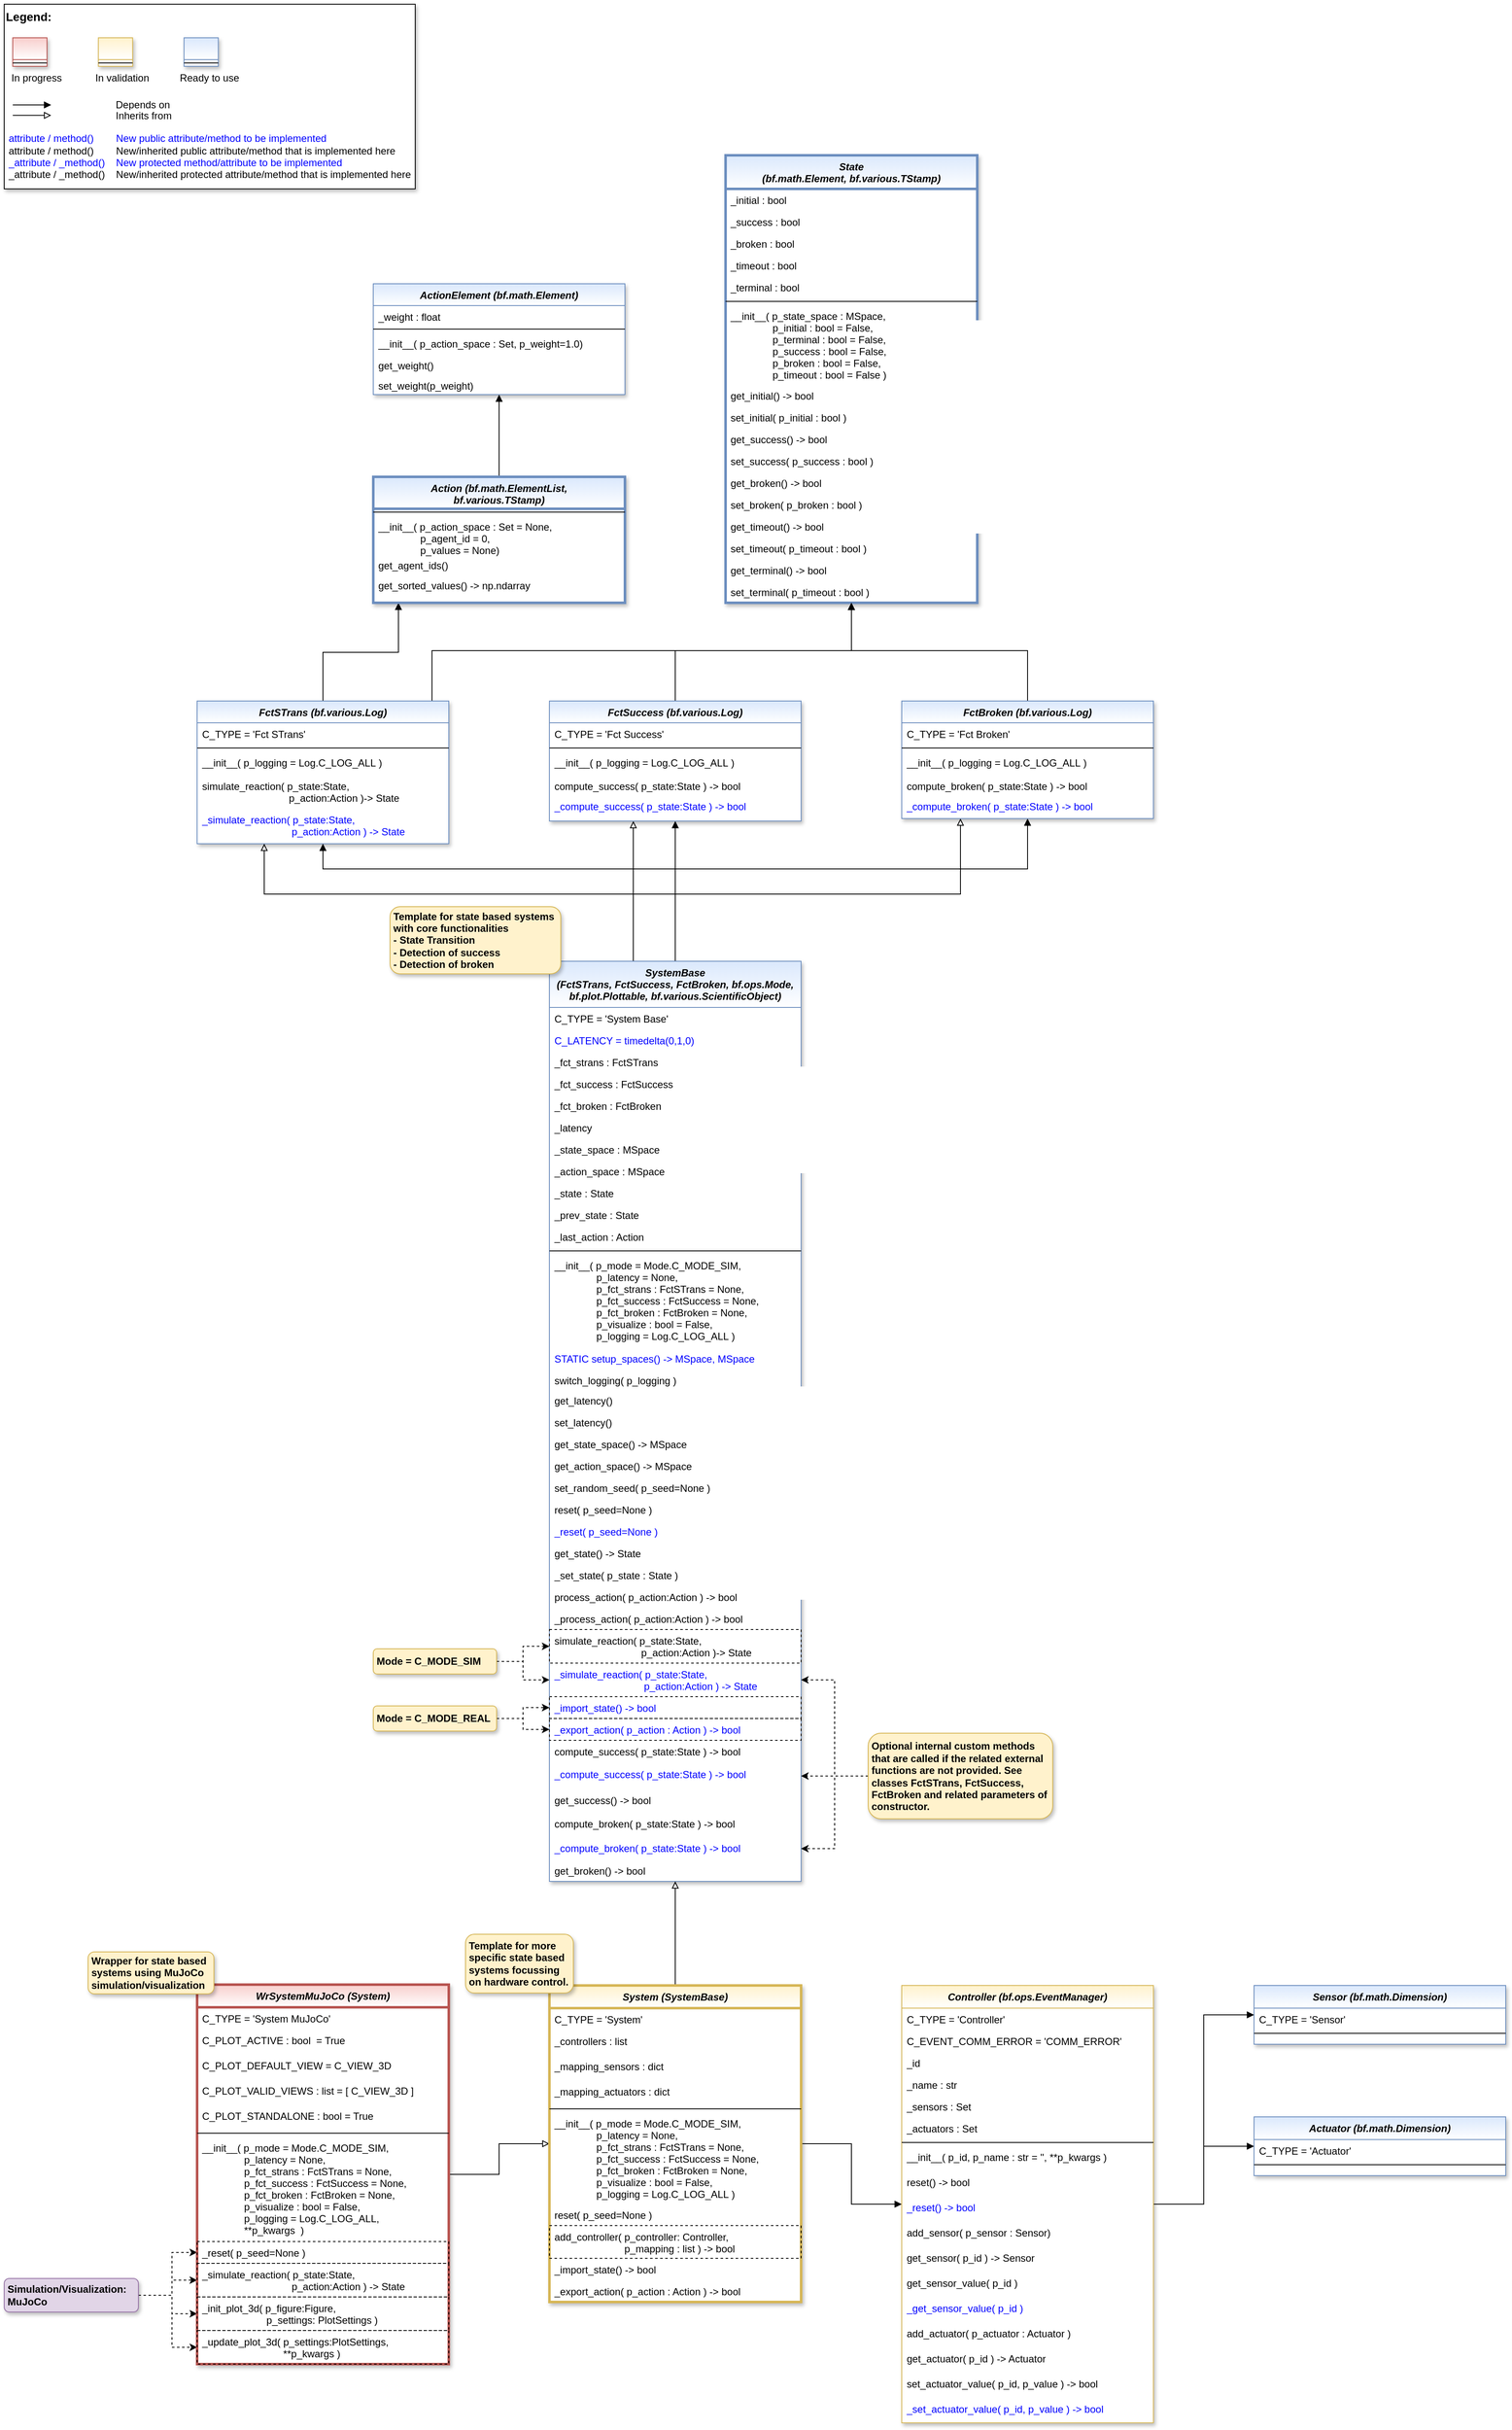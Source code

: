 <mxfile version="20.2.8" type="device"><diagram id="C5RBs43oDa-KdzZeNtuy" name="Page-1"><mxGraphModel dx="2810" dy="1265" grid="1" gridSize="10" guides="1" tooltips="1" connect="1" arrows="1" fold="1" page="1" pageScale="1" pageWidth="2336" pageHeight="1654" math="0" shadow="0"><root><mxCell id="WIyWlLk6GJQsqaUBKTNV-0"/><mxCell id="WIyWlLk6GJQsqaUBKTNV-1" parent="WIyWlLk6GJQsqaUBKTNV-0"/><mxCell id="R_ngxhqv9-UkYQrJMMjU-10" style="edgeStyle=orthogonalEdgeStyle;rounded=0;orthogonalLoop=1;jettySize=auto;html=1;endArrow=block;endFill=1;" parent="WIyWlLk6GJQsqaUBKTNV-1" source="Zqu0_7ksh0mKDehXw9Cf-10" target="lPrEHNX2rIwzvw_4oWQd-11" edge="1"><mxGeometry relative="1" as="geometry"><Array as="points"><mxPoint x="420" y="812"/><mxPoint x="510" y="812"/></Array></mxGeometry></mxCell><mxCell id="R_ngxhqv9-UkYQrJMMjU-14" style="edgeStyle=orthogonalEdgeStyle;rounded=0;orthogonalLoop=1;jettySize=auto;html=1;endArrow=block;endFill=1;" parent="WIyWlLk6GJQsqaUBKTNV-1" source="Zqu0_7ksh0mKDehXw9Cf-10" target="lPrEHNX2rIwzvw_4oWQd-0" edge="1"><mxGeometry relative="1" as="geometry"><Array as="points"><mxPoint x="550" y="810"/><mxPoint x="1050" y="810"/></Array></mxGeometry></mxCell><mxCell id="Zqu0_7ksh0mKDehXw9Cf-10" value="FctSTrans (bf.various.Log)" style="swimlane;fontStyle=3;align=center;verticalAlign=top;childLayout=stackLayout;horizontal=1;startSize=26;horizontalStack=0;resizeParent=1;resizeLast=0;collapsible=1;marginBottom=0;rounded=0;shadow=1;strokeWidth=1;fillColor=#dae8fc;strokeColor=#6c8ebf;swimlaneFillColor=#ffffff;gradientColor=#FFFFFF;" parent="WIyWlLk6GJQsqaUBKTNV-1" vertex="1"><mxGeometry x="270" y="870" width="300" height="170" as="geometry"><mxRectangle x="230" y="140" width="160" height="26" as="alternateBounds"/></mxGeometry></mxCell><mxCell id="Zqu0_7ksh0mKDehXw9Cf-11" value="C_TYPE = 'Fct STrans'" style="text;align=left;verticalAlign=top;spacingLeft=4;spacingRight=4;overflow=hidden;rotatable=0;points=[[0,0.5],[1,0.5]];portConstraint=eastwest;" parent="Zqu0_7ksh0mKDehXw9Cf-10" vertex="1"><mxGeometry y="26" width="300" height="26" as="geometry"/></mxCell><mxCell id="Zqu0_7ksh0mKDehXw9Cf-12" value="" style="line;html=1;strokeWidth=1;align=left;verticalAlign=middle;spacingTop=-1;spacingLeft=3;spacingRight=3;rotatable=0;labelPosition=right;points=[];portConstraint=eastwest;" parent="Zqu0_7ksh0mKDehXw9Cf-10" vertex="1"><mxGeometry y="52" width="300" height="8" as="geometry"/></mxCell><mxCell id="MUDc0-kVXtxc5aC2oVAI-0" value="__init__( p_logging = Log.C_LOG_ALL )" style="text;align=left;verticalAlign=top;spacingLeft=4;spacingRight=4;overflow=hidden;rotatable=0;points=[[0,0.5],[1,0.5]];portConstraint=eastwest;" parent="Zqu0_7ksh0mKDehXw9Cf-10" vertex="1"><mxGeometry y="60" width="300" height="28" as="geometry"/></mxCell><mxCell id="qLox5K4fzlIwR1zVl24Q-4" value="simulate_reaction( p_state:State, &#10;                               p_action:Action )-&gt; State" style="text;align=left;verticalAlign=top;spacingLeft=4;spacingRight=4;overflow=hidden;rotatable=0;points=[[0,0.5],[1,0.5]];portConstraint=eastwest;" parent="Zqu0_7ksh0mKDehXw9Cf-10" vertex="1"><mxGeometry y="88" width="300" height="40" as="geometry"/></mxCell><mxCell id="9nXfzJqSbwu4eSqYgaZp-8" value="_simulate_reaction( p_state:State, &#10;                                p_action:Action ) -&gt; State" style="text;align=left;verticalAlign=top;spacingLeft=4;spacingRight=4;overflow=hidden;rotatable=0;points=[[0,0.5],[1,0.5]];portConstraint=eastwest;fontColor=#0000FF;" parent="Zqu0_7ksh0mKDehXw9Cf-10" vertex="1"><mxGeometry y="128" width="300" height="40" as="geometry"/></mxCell><mxCell id="C6aBNJorPjyJJUNLM00n-2" value="" style="group" parent="WIyWlLk6GJQsqaUBKTNV-1" vertex="1" connectable="0"><mxGeometry x="40" y="40" width="490" height="220" as="geometry"/></mxCell><mxCell id="0DCWFAYMtEVJNfJJVhTo-1" value="&lt;font color=&quot;#000000&quot; size=&quot;1&quot;&gt;&lt;b style=&quot;font-size: 14px&quot;&gt;Legend:&lt;br&gt;&lt;/b&gt;&lt;/font&gt;&lt;br&gt;&lt;br&gt;&lt;br&gt;&lt;font color=&quot;#0000ff&quot; style=&quot;font-size: 6px&quot;&gt;&lt;br&gt;&lt;/font&gt;&lt;span style=&quot;color: rgb(0 , 0 , 0)&quot;&gt;&lt;font style=&quot;font-size: 4px&quot;&gt;&amp;nbsp; &amp;nbsp;&lt;/font&gt;&amp;nbsp;In progress&amp;nbsp; &amp;nbsp; &amp;nbsp; &amp;nbsp; &amp;nbsp; &amp;nbsp; In validation&amp;nbsp; &amp;nbsp; &amp;nbsp; &amp;nbsp; &amp;nbsp; &amp;nbsp;Ready to use&lt;/span&gt;&lt;font color=&quot;#000000&quot;&gt;&amp;nbsp;&lt;br&gt;&lt;/font&gt;&lt;font color=&quot;#0000ff&quot;&gt;&lt;br&gt;&lt;br&gt;&lt;br&gt;&lt;br&gt;&amp;nbsp;attribute / method()&amp;nbsp; &amp;nbsp; &amp;nbsp; &amp;nbsp; New public attribute/method to be implemented&lt;/font&gt;&lt;br&gt;&lt;font color=&quot;#000000&quot;&gt;&amp;nbsp;&lt;/font&gt;&lt;font color=&quot;#000000&quot;&gt;attribute / method()&lt;span&gt;&#9;&lt;/span&gt;&amp;nbsp; &amp;nbsp; &amp;nbsp; &amp;nbsp;New/inherited public attribute/method that is implemented here&lt;br&gt;&lt;/font&gt;&lt;font color=&quot;#0000ff&quot;&gt;&amp;nbsp;_attribute /&amp;nbsp;&lt;/font&gt;&lt;font color=&quot;#0000ff&quot;&gt;_method()&amp;nbsp; &amp;nbsp; New protected method/attribute to be implemented&lt;/font&gt;&lt;br&gt;&lt;font color=&quot;#000000&quot;&gt;&amp;nbsp;_attribute / _method()&amp;nbsp; &amp;nbsp; New/inherited protected attribute/method that is implemented here&lt;br&gt;&lt;/font&gt;&lt;font color=&quot;#000000&quot;&gt;&lt;br&gt;&lt;br&gt;&lt;br&gt;&lt;br&gt;&lt;br&gt;&lt;/font&gt;" style="text;html=1;align=left;verticalAlign=top;whiteSpace=wrap;rounded=0;fontColor=#006600;strokeColor=#000000;shadow=1;fillColor=#ffffff;" parent="C6aBNJorPjyJJUNLM00n-2" vertex="1"><mxGeometry width="490.0" height="220" as="geometry"/></mxCell><mxCell id="0DCWFAYMtEVJNfJJVhTo-2" value="Depends on" style="endArrow=block;html=1;labelPosition=right;verticalLabelPosition=middle;align=left;verticalAlign=middle;endFill=1;fontSize=12;" parent="C6aBNJorPjyJJUNLM00n-2" edge="1"><mxGeometry x="-1623.125" y="-2180" width="51.042" height="50" as="geometry"><mxPoint x="10.208" y="120.003" as="sourcePoint"/><mxPoint x="55.991" y="120.003" as="targetPoint"/><mxPoint x="98" as="offset"/><Array as="points"><mxPoint x="30.625" y="120"/></Array></mxGeometry></mxCell><mxCell id="0DCWFAYMtEVJNfJJVhTo-3" value="Inherits from" style="endArrow=block;html=1;labelPosition=right;verticalLabelPosition=middle;align=left;verticalAlign=middle;endFill=0;fontSize=12;" parent="C6aBNJorPjyJJUNLM00n-2" edge="1"><mxGeometry x="-1623.125" y="-2180" width="51.042" height="50" as="geometry"><mxPoint x="10.208" y="132.385" as="sourcePoint"/><mxPoint x="55.991" y="132.385" as="targetPoint"/><mxPoint x="98" y="1" as="offset"/></mxGeometry></mxCell><mxCell id="0DCWFAYMtEVJNfJJVhTo-4" value="" style="swimlane;fontStyle=3;align=center;verticalAlign=top;childLayout=stackLayout;horizontal=1;startSize=26;horizontalStack=0;resizeParent=1;resizeLast=0;collapsible=1;marginBottom=0;rounded=0;shadow=1;strokeWidth=1;fillColor=#f8cecc;strokeColor=#b85450;gradientColor=#ffffff;swimlaneFillColor=#ffffff;" parent="C6aBNJorPjyJJUNLM00n-2" vertex="1"><mxGeometry x="10.208" y="40" width="40.833" height="34" as="geometry"><mxRectangle x="230" y="140" width="160" height="26" as="alternateBounds"/></mxGeometry></mxCell><mxCell id="0DCWFAYMtEVJNfJJVhTo-5" value="" style="line;html=1;strokeWidth=1;align=left;verticalAlign=middle;spacingTop=-1;spacingLeft=3;spacingRight=3;rotatable=0;labelPosition=right;points=[];portConstraint=eastwest;" parent="0DCWFAYMtEVJNfJJVhTo-4" vertex="1"><mxGeometry y="26" width="40.833" height="8" as="geometry"/></mxCell><mxCell id="0DCWFAYMtEVJNfJJVhTo-6" value="" style="swimlane;fontStyle=3;align=center;verticalAlign=top;childLayout=stackLayout;horizontal=1;startSize=26;horizontalStack=0;resizeParent=1;resizeLast=0;collapsible=1;marginBottom=0;rounded=0;shadow=1;strokeWidth=1;fillColor=#fff2cc;strokeColor=#d6b656;gradientColor=#ffffff;swimlaneFillColor=#ffffff;" parent="C6aBNJorPjyJJUNLM00n-2" vertex="1"><mxGeometry x="112.292" y="40" width="40.833" height="34" as="geometry"><mxRectangle x="230" y="140" width="160" height="26" as="alternateBounds"/></mxGeometry></mxCell><mxCell id="0DCWFAYMtEVJNfJJVhTo-7" value="" style="line;html=1;strokeWidth=1;align=left;verticalAlign=middle;spacingTop=-1;spacingLeft=3;spacingRight=3;rotatable=0;labelPosition=right;points=[];portConstraint=eastwest;" parent="0DCWFAYMtEVJNfJJVhTo-6" vertex="1"><mxGeometry y="26" width="40.833" height="8" as="geometry"/></mxCell><mxCell id="0DCWFAYMtEVJNfJJVhTo-8" value="" style="swimlane;fontStyle=3;align=center;verticalAlign=top;childLayout=stackLayout;horizontal=1;startSize=26;horizontalStack=0;resizeParent=1;resizeLast=0;collapsible=1;marginBottom=0;rounded=0;shadow=1;strokeWidth=1;fillColor=#dae8fc;strokeColor=#6c8ebf;gradientColor=#ffffff;swimlaneFillColor=#ffffff;" parent="C6aBNJorPjyJJUNLM00n-2" vertex="1"><mxGeometry x="214.375" y="40" width="40.833" height="34" as="geometry"><mxRectangle x="230" y="140" width="160" height="26" as="alternateBounds"/></mxGeometry></mxCell><mxCell id="0DCWFAYMtEVJNfJJVhTo-9" value="" style="line;html=1;strokeWidth=1;align=left;verticalAlign=middle;spacingTop=-1;spacingLeft=3;spacingRight=3;rotatable=0;labelPosition=right;points=[];portConstraint=eastwest;" parent="0DCWFAYMtEVJNfJJVhTo-8" vertex="1"><mxGeometry y="26" width="40.833" height="8" as="geometry"/></mxCell><mxCell id="lPrEHNX2rIwzvw_4oWQd-0" value="State &#10;(bf.math.Element, bf.various.TStamp)" style="swimlane;fontStyle=3;align=center;verticalAlign=top;childLayout=stackLayout;horizontal=1;startSize=40;horizontalStack=0;resizeParent=1;resizeLast=0;collapsible=1;marginBottom=0;rounded=0;shadow=1;strokeWidth=3;fillColor=#dae8fc;strokeColor=#6c8ebf;swimlaneFillColor=#ffffff;gradientColor=#FFFFFF;" parent="WIyWlLk6GJQsqaUBKTNV-1" vertex="1"><mxGeometry x="900" y="220" width="300" height="533" as="geometry"><mxRectangle x="230" y="140" width="160" height="26" as="alternateBounds"/></mxGeometry></mxCell><mxCell id="R_ngxhqv9-UkYQrJMMjU-6" value="_initial : bool" style="text;align=left;verticalAlign=top;spacingLeft=4;spacingRight=4;overflow=hidden;rotatable=0;points=[[0,0.5],[1,0.5]];portConstraint=eastwest;" parent="lPrEHNX2rIwzvw_4oWQd-0" vertex="1"><mxGeometry y="40" width="300" height="26" as="geometry"/></mxCell><mxCell id="lPrEHNX2rIwzvw_4oWQd-1" value="_success : bool" style="text;align=left;verticalAlign=top;spacingLeft=4;spacingRight=4;overflow=hidden;rotatable=0;points=[[0,0.5],[1,0.5]];portConstraint=eastwest;" parent="lPrEHNX2rIwzvw_4oWQd-0" vertex="1"><mxGeometry y="66" width="300" height="26" as="geometry"/></mxCell><mxCell id="lPrEHNX2rIwzvw_4oWQd-2" value="_broken : bool" style="text;align=left;verticalAlign=top;spacingLeft=4;spacingRight=4;overflow=hidden;rotatable=0;points=[[0,0.5],[1,0.5]];portConstraint=eastwest;" parent="lPrEHNX2rIwzvw_4oWQd-0" vertex="1"><mxGeometry y="92" width="300" height="26" as="geometry"/></mxCell><mxCell id="R_ngxhqv9-UkYQrJMMjU-7" value="_timeout : bool" style="text;align=left;verticalAlign=top;spacingLeft=4;spacingRight=4;overflow=hidden;rotatable=0;points=[[0,0.5],[1,0.5]];portConstraint=eastwest;" parent="lPrEHNX2rIwzvw_4oWQd-0" vertex="1"><mxGeometry y="118" width="300" height="26" as="geometry"/></mxCell><mxCell id="R_ngxhqv9-UkYQrJMMjU-8" value="_terminal : bool" style="text;align=left;verticalAlign=top;spacingLeft=4;spacingRight=4;overflow=hidden;rotatable=0;points=[[0,0.5],[1,0.5]];portConstraint=eastwest;" parent="lPrEHNX2rIwzvw_4oWQd-0" vertex="1"><mxGeometry y="144" width="300" height="26" as="geometry"/></mxCell><mxCell id="lPrEHNX2rIwzvw_4oWQd-3" value="" style="line;html=1;strokeWidth=1;align=left;verticalAlign=middle;spacingTop=-1;spacingLeft=3;spacingRight=3;rotatable=0;labelPosition=right;points=[];portConstraint=eastwest;" parent="lPrEHNX2rIwzvw_4oWQd-0" vertex="1"><mxGeometry y="170" width="300" height="8" as="geometry"/></mxCell><mxCell id="lPrEHNX2rIwzvw_4oWQd-4" value="__init__( p_state_space : MSpace,&#10;               p_initial : bool = False,&#10;               p_terminal : bool = False,&#10;               p_success : bool = False,&#10;               p_broken : bool = False,&#10;               p_timeout : bool = False )" style="text;align=left;verticalAlign=top;spacingLeft=4;spacingRight=4;overflow=hidden;rotatable=0;points=[[0,0.5],[1,0.5]];portConstraint=eastwest;" parent="lPrEHNX2rIwzvw_4oWQd-0" vertex="1"><mxGeometry y="178" width="300" height="95" as="geometry"/></mxCell><mxCell id="R_ngxhqv9-UkYQrJMMjU-0" value="get_initial() -&gt; bool" style="text;align=left;verticalAlign=top;spacingLeft=4;spacingRight=4;overflow=hidden;rotatable=0;points=[[0,0.5],[1,0.5]];portConstraint=eastwest;" parent="lPrEHNX2rIwzvw_4oWQd-0" vertex="1"><mxGeometry y="273" width="300" height="26" as="geometry"/></mxCell><mxCell id="R_ngxhqv9-UkYQrJMMjU-1" value="set_initial( p_initial : bool )" style="text;align=left;verticalAlign=top;spacingLeft=4;spacingRight=4;overflow=hidden;rotatable=0;points=[[0,0.5],[1,0.5]];portConstraint=eastwest;" parent="lPrEHNX2rIwzvw_4oWQd-0" vertex="1"><mxGeometry y="299" width="300" height="26" as="geometry"/></mxCell><mxCell id="lPrEHNX2rIwzvw_4oWQd-5" value="get_success() -&gt; bool" style="text;align=left;verticalAlign=top;spacingLeft=4;spacingRight=4;overflow=hidden;rotatable=0;points=[[0,0.5],[1,0.5]];portConstraint=eastwest;" parent="lPrEHNX2rIwzvw_4oWQd-0" vertex="1"><mxGeometry y="325" width="300" height="26" as="geometry"/></mxCell><mxCell id="lPrEHNX2rIwzvw_4oWQd-6" value="set_success( p_success : bool )" style="text;align=left;verticalAlign=top;spacingLeft=4;spacingRight=4;overflow=hidden;rotatable=0;points=[[0,0.5],[1,0.5]];portConstraint=eastwest;" parent="lPrEHNX2rIwzvw_4oWQd-0" vertex="1"><mxGeometry y="351" width="300" height="26" as="geometry"/></mxCell><mxCell id="lPrEHNX2rIwzvw_4oWQd-7" value="get_broken() -&gt; bool" style="text;align=left;verticalAlign=top;spacingLeft=4;spacingRight=4;overflow=hidden;rotatable=0;points=[[0,0.5],[1,0.5]];portConstraint=eastwest;" parent="lPrEHNX2rIwzvw_4oWQd-0" vertex="1"><mxGeometry y="377" width="300" height="26" as="geometry"/></mxCell><mxCell id="lPrEHNX2rIwzvw_4oWQd-8" value="set_broken( p_broken : bool )" style="text;align=left;verticalAlign=top;spacingLeft=4;spacingRight=4;overflow=hidden;rotatable=0;points=[[0,0.5],[1,0.5]];portConstraint=eastwest;" parent="lPrEHNX2rIwzvw_4oWQd-0" vertex="1"><mxGeometry y="403" width="300" height="26" as="geometry"/></mxCell><mxCell id="R_ngxhqv9-UkYQrJMMjU-2" value="get_timeout() -&gt; bool" style="text;align=left;verticalAlign=top;spacingLeft=4;spacingRight=4;overflow=hidden;rotatable=0;points=[[0,0.5],[1,0.5]];portConstraint=eastwest;" parent="lPrEHNX2rIwzvw_4oWQd-0" vertex="1"><mxGeometry y="429" width="300" height="26" as="geometry"/></mxCell><mxCell id="R_ngxhqv9-UkYQrJMMjU-3" value="set_timeout( p_timeout : bool )" style="text;align=left;verticalAlign=top;spacingLeft=4;spacingRight=4;overflow=hidden;rotatable=0;points=[[0,0.5],[1,0.5]];portConstraint=eastwest;" parent="lPrEHNX2rIwzvw_4oWQd-0" vertex="1"><mxGeometry y="455" width="300" height="26" as="geometry"/></mxCell><mxCell id="R_ngxhqv9-UkYQrJMMjU-4" value="get_terminal() -&gt; bool" style="text;align=left;verticalAlign=top;spacingLeft=4;spacingRight=4;overflow=hidden;rotatable=0;points=[[0,0.5],[1,0.5]];portConstraint=eastwest;" parent="lPrEHNX2rIwzvw_4oWQd-0" vertex="1"><mxGeometry y="481" width="300" height="26" as="geometry"/></mxCell><mxCell id="R_ngxhqv9-UkYQrJMMjU-5" value="set_terminal( p_timeout : bool )" style="text;align=left;verticalAlign=top;spacingLeft=4;spacingRight=4;overflow=hidden;rotatable=0;points=[[0,0.5],[1,0.5]];portConstraint=eastwest;" parent="lPrEHNX2rIwzvw_4oWQd-0" vertex="1"><mxGeometry y="507" width="300" height="26" as="geometry"/></mxCell><mxCell id="lPrEHNX2rIwzvw_4oWQd-10" style="edgeStyle=orthogonalEdgeStyle;rounded=0;orthogonalLoop=1;jettySize=auto;html=1;entryX=0.5;entryY=1;entryDx=0;entryDy=0;endArrow=block;endFill=1;" parent="WIyWlLk6GJQsqaUBKTNV-1" source="lPrEHNX2rIwzvw_4oWQd-11" target="lPrEHNX2rIwzvw_4oWQd-16" edge="1"><mxGeometry relative="1" as="geometry"/></mxCell><mxCell id="lPrEHNX2rIwzvw_4oWQd-11" value="Action (bf.math.ElementList, &#10;bf.various.TStamp)" style="swimlane;fontStyle=3;align=center;verticalAlign=top;childLayout=stackLayout;horizontal=1;startSize=38;horizontalStack=0;resizeParent=1;resizeLast=0;collapsible=1;marginBottom=0;rounded=0;shadow=1;strokeWidth=3;fillColor=#dae8fc;strokeColor=#6c8ebf;swimlaneFillColor=#ffffff;gradientColor=#FFFFFF;" parent="WIyWlLk6GJQsqaUBKTNV-1" vertex="1"><mxGeometry x="480" y="603" width="300" height="150" as="geometry"><mxRectangle x="230" y="140" width="160" height="26" as="alternateBounds"/></mxGeometry></mxCell><mxCell id="lPrEHNX2rIwzvw_4oWQd-12" value="" style="line;html=1;strokeWidth=1;align=left;verticalAlign=middle;spacingTop=-1;spacingLeft=3;spacingRight=3;rotatable=0;labelPosition=right;points=[];portConstraint=eastwest;" parent="lPrEHNX2rIwzvw_4oWQd-11" vertex="1"><mxGeometry y="38" width="300" height="8" as="geometry"/></mxCell><mxCell id="lPrEHNX2rIwzvw_4oWQd-13" value="__init__( p_action_space : Set = None,&#10;               p_agent_id = 0,&#10;               p_values = None)" style="text;align=left;verticalAlign=top;spacingLeft=4;spacingRight=4;overflow=hidden;rotatable=0;points=[[0,0.5],[1,0.5]];portConstraint=eastwest;" parent="lPrEHNX2rIwzvw_4oWQd-11" vertex="1"><mxGeometry y="46" width="300" height="46" as="geometry"/></mxCell><mxCell id="lPrEHNX2rIwzvw_4oWQd-14" value="get_agent_ids()" style="text;align=left;verticalAlign=top;spacingLeft=4;spacingRight=4;overflow=hidden;rotatable=0;points=[[0,0.5],[1,0.5]];portConstraint=eastwest;" parent="lPrEHNX2rIwzvw_4oWQd-11" vertex="1"><mxGeometry y="92" width="300" height="24" as="geometry"/></mxCell><mxCell id="lPrEHNX2rIwzvw_4oWQd-15" value="get_sorted_values() -&gt; np.ndarray" style="text;align=left;verticalAlign=top;spacingLeft=4;spacingRight=4;overflow=hidden;rotatable=0;points=[[0,0.5],[1,0.5]];portConstraint=eastwest;" parent="lPrEHNX2rIwzvw_4oWQd-11" vertex="1"><mxGeometry y="116" width="300" height="24" as="geometry"/></mxCell><mxCell id="lPrEHNX2rIwzvw_4oWQd-16" value="ActionElement (bf.math.Element)" style="swimlane;fontStyle=3;align=center;verticalAlign=top;childLayout=stackLayout;horizontal=1;startSize=26;horizontalStack=0;resizeParent=1;resizeLast=0;collapsible=1;marginBottom=0;rounded=0;shadow=1;strokeWidth=1;fillColor=#dae8fc;strokeColor=#6c8ebf;swimlaneFillColor=#ffffff;gradientColor=#FFFFFF;" parent="WIyWlLk6GJQsqaUBKTNV-1" vertex="1"><mxGeometry x="480" y="373" width="300" height="132" as="geometry"><mxRectangle x="230" y="140" width="160" height="26" as="alternateBounds"/></mxGeometry></mxCell><mxCell id="R_ngxhqv9-UkYQrJMMjU-9" value="_weight : float" style="text;align=left;verticalAlign=top;spacingLeft=4;spacingRight=4;overflow=hidden;rotatable=0;points=[[0,0.5],[1,0.5]];portConstraint=eastwest;" parent="lPrEHNX2rIwzvw_4oWQd-16" vertex="1"><mxGeometry y="26" width="300" height="24" as="geometry"/></mxCell><mxCell id="lPrEHNX2rIwzvw_4oWQd-17" value="" style="line;html=1;strokeWidth=1;align=left;verticalAlign=middle;spacingTop=-1;spacingLeft=3;spacingRight=3;rotatable=0;labelPosition=right;points=[];portConstraint=eastwest;" parent="lPrEHNX2rIwzvw_4oWQd-16" vertex="1"><mxGeometry y="50" width="300" height="8" as="geometry"/></mxCell><mxCell id="lPrEHNX2rIwzvw_4oWQd-18" value="__init__( p_action_space : Set, p_weight=1.0)" style="text;align=left;verticalAlign=top;spacingLeft=4;spacingRight=4;overflow=hidden;rotatable=0;points=[[0,0.5],[1,0.5]];portConstraint=eastwest;" parent="lPrEHNX2rIwzvw_4oWQd-16" vertex="1"><mxGeometry y="58" width="300" height="26" as="geometry"/></mxCell><mxCell id="lPrEHNX2rIwzvw_4oWQd-19" value="get_weight()" style="text;align=left;verticalAlign=top;spacingLeft=4;spacingRight=4;overflow=hidden;rotatable=0;points=[[0,0.5],[1,0.5]];portConstraint=eastwest;" parent="lPrEHNX2rIwzvw_4oWQd-16" vertex="1"><mxGeometry y="84" width="300" height="24" as="geometry"/></mxCell><mxCell id="lPrEHNX2rIwzvw_4oWQd-20" value="set_weight(p_weight)" style="text;align=left;verticalAlign=top;spacingLeft=4;spacingRight=4;overflow=hidden;rotatable=0;points=[[0,0.5],[1,0.5]];portConstraint=eastwest;" parent="lPrEHNX2rIwzvw_4oWQd-16" vertex="1"><mxGeometry y="108" width="300" height="24" as="geometry"/></mxCell><mxCell id="R_ngxhqv9-UkYQrJMMjU-16" style="edgeStyle=orthogonalEdgeStyle;rounded=0;orthogonalLoop=1;jettySize=auto;html=1;endArrow=block;endFill=1;" parent="WIyWlLk6GJQsqaUBKTNV-1" source="lPrEHNX2rIwzvw_4oWQd-22" target="Zqu0_7ksh0mKDehXw9Cf-10" edge="1"><mxGeometry relative="1" as="geometry"><Array as="points"><mxPoint x="840" y="1070"/><mxPoint x="420" y="1070"/></Array></mxGeometry></mxCell><mxCell id="R_ngxhqv9-UkYQrJMMjU-17" style="edgeStyle=orthogonalEdgeStyle;rounded=0;orthogonalLoop=1;jettySize=auto;html=1;endArrow=block;endFill=1;" parent="WIyWlLk6GJQsqaUBKTNV-1" source="lPrEHNX2rIwzvw_4oWQd-22" target="gnBDM4Ka-E4QBX1AID2U-52" edge="1"><mxGeometry relative="1" as="geometry"/></mxCell><mxCell id="R_ngxhqv9-UkYQrJMMjU-18" style="edgeStyle=orthogonalEdgeStyle;rounded=0;orthogonalLoop=1;jettySize=auto;html=1;endArrow=block;endFill=1;" parent="WIyWlLk6GJQsqaUBKTNV-1" source="lPrEHNX2rIwzvw_4oWQd-22" target="gnBDM4Ka-E4QBX1AID2U-58" edge="1"><mxGeometry relative="1" as="geometry"><Array as="points"><mxPoint x="840" y="1070"/><mxPoint x="1260" y="1070"/></Array></mxGeometry></mxCell><mxCell id="R_ngxhqv9-UkYQrJMMjU-19" style="edgeStyle=orthogonalEdgeStyle;rounded=0;orthogonalLoop=1;jettySize=auto;html=1;endArrow=block;endFill=0;" parent="WIyWlLk6GJQsqaUBKTNV-1" source="lPrEHNX2rIwzvw_4oWQd-22" target="Zqu0_7ksh0mKDehXw9Cf-10" edge="1"><mxGeometry relative="1" as="geometry"><Array as="points"><mxPoint x="790" y="1100"/><mxPoint x="350" y="1100"/></Array></mxGeometry></mxCell><mxCell id="R_ngxhqv9-UkYQrJMMjU-20" style="edgeStyle=orthogonalEdgeStyle;rounded=0;orthogonalLoop=1;jettySize=auto;html=1;endArrow=block;endFill=0;" parent="WIyWlLk6GJQsqaUBKTNV-1" source="lPrEHNX2rIwzvw_4oWQd-22" target="gnBDM4Ka-E4QBX1AID2U-52" edge="1"><mxGeometry relative="1" as="geometry"><Array as="points"><mxPoint x="790" y="1090"/><mxPoint x="790" y="1090"/></Array></mxGeometry></mxCell><mxCell id="R_ngxhqv9-UkYQrJMMjU-21" style="edgeStyle=orthogonalEdgeStyle;rounded=0;orthogonalLoop=1;jettySize=auto;html=1;endArrow=block;endFill=0;" parent="WIyWlLk6GJQsqaUBKTNV-1" source="lPrEHNX2rIwzvw_4oWQd-22" target="gnBDM4Ka-E4QBX1AID2U-58" edge="1"><mxGeometry relative="1" as="geometry"><Array as="points"><mxPoint x="790" y="1100"/><mxPoint x="1180" y="1100"/></Array></mxGeometry></mxCell><mxCell id="lPrEHNX2rIwzvw_4oWQd-22" value="SystemBase&#10;(FctSTrans, FctSuccess, FctBroken, bf.ops.Mode, &#10;bf.plot.Plottable, bf.various.ScientificObject)" style="swimlane;fontStyle=3;align=center;verticalAlign=top;childLayout=stackLayout;horizontal=1;startSize=55;horizontalStack=0;resizeParent=1;resizeLast=0;collapsible=1;marginBottom=0;rounded=0;shadow=1;strokeWidth=1;fillColor=#dae8fc;strokeColor=#6c8ebf;swimlaneFillColor=#ffffff;gradientColor=#FFFFFF;" parent="WIyWlLk6GJQsqaUBKTNV-1" vertex="1"><mxGeometry x="690" y="1180" width="300" height="1096" as="geometry"><mxRectangle x="230" y="140" width="160" height="26" as="alternateBounds"/></mxGeometry></mxCell><mxCell id="lPrEHNX2rIwzvw_4oWQd-27" value="C_TYPE = 'System Base'" style="text;align=left;verticalAlign=top;spacingLeft=4;spacingRight=4;overflow=hidden;rotatable=0;points=[[0,0.5],[1,0.5]];portConstraint=eastwest;" parent="lPrEHNX2rIwzvw_4oWQd-22" vertex="1"><mxGeometry y="55" width="300" height="26" as="geometry"/></mxCell><mxCell id="lPrEHNX2rIwzvw_4oWQd-31" value="C_LATENCY = timedelta(0,1,0)" style="text;align=left;verticalAlign=top;spacingLeft=4;spacingRight=4;overflow=hidden;rotatable=0;points=[[0,0.5],[1,0.5]];portConstraint=eastwest;fontColor=#0000FF;" parent="lPrEHNX2rIwzvw_4oWQd-22" vertex="1"><mxGeometry y="81" width="300" height="26" as="geometry"/></mxCell><mxCell id="lPrEHNX2rIwzvw_4oWQd-79" value="_fct_strans : FctSTrans" style="text;align=left;verticalAlign=top;spacingLeft=4;spacingRight=4;overflow=hidden;rotatable=0;points=[[0,0.5],[1,0.5]];portConstraint=eastwest;" parent="lPrEHNX2rIwzvw_4oWQd-22" vertex="1"><mxGeometry y="107" width="300" height="26" as="geometry"/></mxCell><mxCell id="gnBDM4Ka-E4QBX1AID2U-99" value="_fct_success : FctSuccess" style="text;align=left;verticalAlign=top;spacingLeft=4;spacingRight=4;overflow=hidden;rotatable=0;points=[[0,0.5],[1,0.5]];portConstraint=eastwest;" parent="lPrEHNX2rIwzvw_4oWQd-22" vertex="1"><mxGeometry y="133" width="300" height="26" as="geometry"/></mxCell><mxCell id="gnBDM4Ka-E4QBX1AID2U-100" value="_fct_broken : FctBroken" style="text;align=left;verticalAlign=top;spacingLeft=4;spacingRight=4;overflow=hidden;rotatable=0;points=[[0,0.5],[1,0.5]];portConstraint=eastwest;" parent="lPrEHNX2rIwzvw_4oWQd-22" vertex="1"><mxGeometry y="159" width="300" height="26" as="geometry"/></mxCell><mxCell id="lPrEHNX2rIwzvw_4oWQd-34" value="_latency" style="text;align=left;verticalAlign=top;spacingLeft=4;spacingRight=4;overflow=hidden;rotatable=0;points=[[0,0.5],[1,0.5]];portConstraint=eastwest;" parent="lPrEHNX2rIwzvw_4oWQd-22" vertex="1"><mxGeometry y="185" width="300" height="26" as="geometry"/></mxCell><mxCell id="lPrEHNX2rIwzvw_4oWQd-35" value="_state_space : MSpace" style="text;align=left;verticalAlign=top;spacingLeft=4;spacingRight=4;overflow=hidden;rotatable=0;points=[[0,0.5],[1,0.5]];portConstraint=eastwest;" parent="lPrEHNX2rIwzvw_4oWQd-22" vertex="1"><mxGeometry y="211" width="300" height="26" as="geometry"/></mxCell><mxCell id="6VjQaemvq6ViMUy88HJq-2" value="_action_space : MSpace" style="text;align=left;verticalAlign=top;spacingLeft=4;spacingRight=4;overflow=hidden;rotatable=0;points=[[0,0.5],[1,0.5]];portConstraint=eastwest;" parent="lPrEHNX2rIwzvw_4oWQd-22" vertex="1"><mxGeometry y="237" width="300" height="26" as="geometry"/></mxCell><mxCell id="6VjQaemvq6ViMUy88HJq-3" value="_state : State" style="text;align=left;verticalAlign=top;spacingLeft=4;spacingRight=4;overflow=hidden;rotatable=0;points=[[0,0.5],[1,0.5]];portConstraint=eastwest;" parent="lPrEHNX2rIwzvw_4oWQd-22" vertex="1"><mxGeometry y="263" width="300" height="26" as="geometry"/></mxCell><mxCell id="lPrEHNX2rIwzvw_4oWQd-36" value="_prev_state : State" style="text;align=left;verticalAlign=top;spacingLeft=4;spacingRight=4;overflow=hidden;rotatable=0;points=[[0,0.5],[1,0.5]];portConstraint=eastwest;" parent="lPrEHNX2rIwzvw_4oWQd-22" vertex="1"><mxGeometry y="289" width="300" height="26" as="geometry"/></mxCell><mxCell id="lPrEHNX2rIwzvw_4oWQd-37" value="_last_action : Action" style="text;align=left;verticalAlign=top;spacingLeft=4;spacingRight=4;overflow=hidden;rotatable=0;points=[[0,0.5],[1,0.5]];portConstraint=eastwest;" parent="lPrEHNX2rIwzvw_4oWQd-22" vertex="1"><mxGeometry y="315" width="300" height="26" as="geometry"/></mxCell><mxCell id="lPrEHNX2rIwzvw_4oWQd-23" value="" style="line;html=1;strokeWidth=1;align=left;verticalAlign=middle;spacingTop=-1;spacingLeft=3;spacingRight=3;rotatable=0;labelPosition=right;points=[];portConstraint=eastwest;" parent="lPrEHNX2rIwzvw_4oWQd-22" vertex="1"><mxGeometry y="341" width="300" height="8" as="geometry"/></mxCell><mxCell id="lPrEHNX2rIwzvw_4oWQd-78" value="__init__( p_mode = Mode.C_MODE_SIM,&#10;               p_latency = None, &#10;               p_fct_strans : FctSTrans = None,&#10;               p_fct_success : FctSuccess = None,&#10;               p_fct_broken : FctBroken = None,&#10;               p_visualize : bool = False,&#10;               p_logging = Log.C_LOG_ALL )" style="text;align=left;verticalAlign=top;spacingLeft=4;spacingRight=4;overflow=hidden;rotatable=0;points=[[0,0.5],[1,0.5]];portConstraint=eastwest;" parent="lPrEHNX2rIwzvw_4oWQd-22" vertex="1"><mxGeometry y="349" width="300" height="111" as="geometry"/></mxCell><mxCell id="6VjQaemvq6ViMUy88HJq-4" value="STATIC setup_spaces() -&gt; MSpace, MSpace" style="text;align=left;verticalAlign=top;spacingLeft=4;spacingRight=4;overflow=hidden;rotatable=0;points=[[0,0.5],[1,0.5]];portConstraint=eastwest;fontColor=#0000FF;" parent="lPrEHNX2rIwzvw_4oWQd-22" vertex="1"><mxGeometry y="460" width="300" height="26" as="geometry"/></mxCell><mxCell id="UgmHhtcElZpPATlAXSvT-9" value="switch_logging( p_logging )" style="text;align=left;verticalAlign=top;spacingLeft=4;spacingRight=4;overflow=hidden;rotatable=0;points=[[0,0.5],[1,0.5]];portConstraint=eastwest;" parent="lPrEHNX2rIwzvw_4oWQd-22" vertex="1"><mxGeometry y="486" width="300" height="24" as="geometry"/></mxCell><mxCell id="lPrEHNX2rIwzvw_4oWQd-51" value="get_latency()" style="text;align=left;verticalAlign=top;spacingLeft=4;spacingRight=4;overflow=hidden;rotatable=0;points=[[0,0.5],[1,0.5]];portConstraint=eastwest;" parent="lPrEHNX2rIwzvw_4oWQd-22" vertex="1"><mxGeometry y="510" width="300" height="26" as="geometry"/></mxCell><mxCell id="lPrEHNX2rIwzvw_4oWQd-52" value="set_latency()" style="text;align=left;verticalAlign=top;spacingLeft=4;spacingRight=4;overflow=hidden;rotatable=0;points=[[0,0.5],[1,0.5]];portConstraint=eastwest;" parent="lPrEHNX2rIwzvw_4oWQd-22" vertex="1"><mxGeometry y="536" width="300" height="26" as="geometry"/></mxCell><mxCell id="6VjQaemvq6ViMUy88HJq-0" value="get_state_space() -&gt; MSpace" style="text;align=left;verticalAlign=top;spacingLeft=4;spacingRight=4;overflow=hidden;rotatable=0;points=[[0,0.5],[1,0.5]];portConstraint=eastwest;" parent="lPrEHNX2rIwzvw_4oWQd-22" vertex="1"><mxGeometry y="562" width="300" height="26" as="geometry"/></mxCell><mxCell id="6VjQaemvq6ViMUy88HJq-1" value="get_action_space() -&gt; MSpace" style="text;align=left;verticalAlign=top;spacingLeft=4;spacingRight=4;overflow=hidden;rotatable=0;points=[[0,0.5],[1,0.5]];portConstraint=eastwest;" parent="lPrEHNX2rIwzvw_4oWQd-22" vertex="1"><mxGeometry y="588" width="300" height="26" as="geometry"/></mxCell><mxCell id="lPrEHNX2rIwzvw_4oWQd-61" value="set_random_seed( p_seed=None )" style="text;align=left;verticalAlign=top;spacingLeft=4;spacingRight=4;overflow=hidden;rotatable=0;points=[[0,0.5],[1,0.5]];portConstraint=eastwest;" parent="lPrEHNX2rIwzvw_4oWQd-22" vertex="1"><mxGeometry y="614" width="300" height="26" as="geometry"/></mxCell><mxCell id="lPrEHNX2rIwzvw_4oWQd-62" value="reset( p_seed=None )" style="text;align=left;verticalAlign=top;spacingLeft=4;spacingRight=4;overflow=hidden;rotatable=0;points=[[0,0.5],[1,0.5]];portConstraint=eastwest;" parent="lPrEHNX2rIwzvw_4oWQd-22" vertex="1"><mxGeometry y="640" width="300" height="26" as="geometry"/></mxCell><mxCell id="lPrEHNX2rIwzvw_4oWQd-63" value="_reset( p_seed=None )" style="text;align=left;verticalAlign=top;spacingLeft=4;spacingRight=4;overflow=hidden;rotatable=0;points=[[0,0.5],[1,0.5]];portConstraint=eastwest;fontColor=#0000FF;" parent="lPrEHNX2rIwzvw_4oWQd-22" vertex="1"><mxGeometry y="666" width="300" height="26" as="geometry"/></mxCell><mxCell id="lPrEHNX2rIwzvw_4oWQd-54" value="get_state() -&gt; State" style="text;align=left;verticalAlign=top;spacingLeft=4;spacingRight=4;overflow=hidden;rotatable=0;points=[[0,0.5],[1,0.5]];portConstraint=eastwest;" parent="lPrEHNX2rIwzvw_4oWQd-22" vertex="1"><mxGeometry y="692" width="300" height="26" as="geometry"/></mxCell><mxCell id="lPrEHNX2rIwzvw_4oWQd-55" value="_set_state( p_state : State )" style="text;align=left;verticalAlign=top;spacingLeft=4;spacingRight=4;overflow=hidden;rotatable=0;points=[[0,0.5],[1,0.5]];portConstraint=eastwest;fontColor=default;" parent="lPrEHNX2rIwzvw_4oWQd-22" vertex="1"><mxGeometry y="718" width="300" height="26" as="geometry"/></mxCell><mxCell id="lPrEHNX2rIwzvw_4oWQd-64" value="process_action( p_action:Action ) -&gt; bool" style="text;align=left;verticalAlign=top;spacingLeft=4;spacingRight=4;overflow=hidden;rotatable=0;points=[[0,0.5],[1,0.5]];portConstraint=eastwest;" parent="lPrEHNX2rIwzvw_4oWQd-22" vertex="1"><mxGeometry y="744" width="300" height="26" as="geometry"/></mxCell><mxCell id="lPrEHNX2rIwzvw_4oWQd-65" value="_process_action( p_action:Action ) -&gt; bool" style="text;align=left;verticalAlign=top;spacingLeft=4;spacingRight=4;overflow=hidden;rotatable=0;points=[[0,0.5],[1,0.5]];portConstraint=eastwest;fontColor=default;" parent="lPrEHNX2rIwzvw_4oWQd-22" vertex="1"><mxGeometry y="770" width="300" height="26" as="geometry"/></mxCell><mxCell id="UgmHhtcElZpPATlAXSvT-3" value="simulate_reaction( p_state:State, &#10;                               p_action:Action )-&gt; State" style="text;align=left;verticalAlign=top;spacingLeft=4;spacingRight=4;overflow=hidden;rotatable=0;points=[[0,0.5],[1,0.5]];portConstraint=eastwest;strokeColor=default;dashed=1;" parent="lPrEHNX2rIwzvw_4oWQd-22" vertex="1"><mxGeometry y="796" width="300" height="40" as="geometry"/></mxCell><mxCell id="XtbGihCowHPi60ToGjzG-2" value="_simulate_reaction( p_state:State, &#10;                                p_action:Action ) -&gt; State" style="text;align=left;verticalAlign=top;spacingLeft=4;spacingRight=4;overflow=hidden;rotatable=0;points=[[0,0.5],[1,0.5]];portConstraint=eastwest;fontColor=#0000FF;" parent="lPrEHNX2rIwzvw_4oWQd-22" vertex="1"><mxGeometry y="836" width="300" height="40" as="geometry"/></mxCell><mxCell id="gnBDM4Ka-E4QBX1AID2U-2" value="_import_state() -&gt; bool" style="text;align=left;verticalAlign=top;spacingLeft=4;spacingRight=4;overflow=hidden;rotatable=0;points=[[0,0.5],[1,0.5]];portConstraint=eastwest;fontColor=#0000FF;strokeColor=default;dashed=1;" parent="lPrEHNX2rIwzvw_4oWQd-22" vertex="1"><mxGeometry y="876" width="300" height="26" as="geometry"/></mxCell><mxCell id="gnBDM4Ka-E4QBX1AID2U-1" value="_export_action( p_action : Action ) -&gt; bool" style="text;align=left;verticalAlign=top;spacingLeft=4;spacingRight=4;overflow=hidden;rotatable=0;points=[[0,0.5],[1,0.5]];portConstraint=eastwest;fontColor=#0000FF;strokeColor=default;dashed=1;" parent="lPrEHNX2rIwzvw_4oWQd-22" vertex="1"><mxGeometry y="902" width="300" height="26" as="geometry"/></mxCell><mxCell id="UgmHhtcElZpPATlAXSvT-4" value="compute_success( p_state:State ) -&gt; bool" style="text;align=left;verticalAlign=top;spacingLeft=4;spacingRight=4;overflow=hidden;rotatable=0;points=[[0,0.5],[1,0.5]];portConstraint=eastwest;" parent="lPrEHNX2rIwzvw_4oWQd-22" vertex="1"><mxGeometry y="928" width="300" height="27" as="geometry"/></mxCell><mxCell id="XtbGihCowHPi60ToGjzG-0" value="_compute_success( p_state:State ) -&gt; bool" style="text;align=left;verticalAlign=top;spacingLeft=4;spacingRight=4;overflow=hidden;rotatable=0;points=[[0,0.5],[1,0.5]];portConstraint=eastwest;fontColor=#0000FF;" parent="lPrEHNX2rIwzvw_4oWQd-22" vertex="1"><mxGeometry y="955" width="300" height="31" as="geometry"/></mxCell><mxCell id="R_ngxhqv9-UkYQrJMMjU-22" value="get_success() -&gt; bool" style="text;align=left;verticalAlign=top;spacingLeft=4;spacingRight=4;overflow=hidden;rotatable=0;points=[[0,0.5],[1,0.5]];portConstraint=eastwest;" parent="lPrEHNX2rIwzvw_4oWQd-22" vertex="1"><mxGeometry y="986" width="300" height="28" as="geometry"/></mxCell><mxCell id="UgmHhtcElZpPATlAXSvT-6" value="compute_broken( p_state:State ) -&gt; bool" style="text;align=left;verticalAlign=top;spacingLeft=4;spacingRight=4;overflow=hidden;rotatable=0;points=[[0,0.5],[1,0.5]];portConstraint=eastwest;" parent="lPrEHNX2rIwzvw_4oWQd-22" vertex="1"><mxGeometry y="1014" width="300" height="29" as="geometry"/></mxCell><mxCell id="XtbGihCowHPi60ToGjzG-1" value="_compute_broken( p_state:State ) -&gt; bool" style="text;align=left;verticalAlign=top;spacingLeft=4;spacingRight=4;overflow=hidden;rotatable=0;points=[[0,0.5],[1,0.5]];portConstraint=eastwest;fontColor=#0000FF;" parent="lPrEHNX2rIwzvw_4oWQd-22" vertex="1"><mxGeometry y="1043" width="300" height="27" as="geometry"/></mxCell><mxCell id="R_ngxhqv9-UkYQrJMMjU-23" value="get_broken() -&gt; bool" style="text;align=left;verticalAlign=top;spacingLeft=4;spacingRight=4;overflow=hidden;rotatable=0;points=[[0,0.5],[1,0.5]];portConstraint=eastwest;" parent="lPrEHNX2rIwzvw_4oWQd-22" vertex="1"><mxGeometry y="1070" width="300" height="26" as="geometry"/></mxCell><mxCell id="kVQvc6oquiQPwO_IvTiY-65" style="edgeStyle=orthogonalEdgeStyle;rounded=0;orthogonalLoop=1;jettySize=auto;html=1;fontColor=default;endArrow=classic;endFill=1;dashed=1;" parent="WIyWlLk6GJQsqaUBKTNV-1" source="gnBDM4Ka-E4QBX1AID2U-5" target="gnBDM4Ka-E4QBX1AID2U-38" edge="1"><mxGeometry relative="1" as="geometry"><Array as="points"><mxPoint x="240" y="2769"/><mxPoint x="240" y="2718"/></Array></mxGeometry></mxCell><mxCell id="kVQvc6oquiQPwO_IvTiY-66" style="edgeStyle=orthogonalEdgeStyle;rounded=0;orthogonalLoop=1;jettySize=auto;html=1;dashed=1;fontColor=default;endArrow=classic;endFill=1;" parent="WIyWlLk6GJQsqaUBKTNV-1" source="gnBDM4Ka-E4QBX1AID2U-5" target="gnBDM4Ka-E4QBX1AID2U-45" edge="1"><mxGeometry relative="1" as="geometry"><Array as="points"><mxPoint x="240" y="2769"/><mxPoint x="240" y="2751"/></Array></mxGeometry></mxCell><mxCell id="kVQvc6oquiQPwO_IvTiY-67" style="edgeStyle=orthogonalEdgeStyle;rounded=0;orthogonalLoop=1;jettySize=auto;html=1;dashed=1;fontColor=default;endArrow=classic;endFill=1;" parent="WIyWlLk6GJQsqaUBKTNV-1" source="gnBDM4Ka-E4QBX1AID2U-5" target="gnBDM4Ka-E4QBX1AID2U-46" edge="1"><mxGeometry relative="1" as="geometry"><Array as="points"><mxPoint x="240" y="2769"/><mxPoint x="240" y="2791"/></Array></mxGeometry></mxCell><mxCell id="kVQvc6oquiQPwO_IvTiY-68" style="edgeStyle=orthogonalEdgeStyle;rounded=0;orthogonalLoop=1;jettySize=auto;html=1;dashed=1;fontColor=default;endArrow=classic;endFill=1;" parent="WIyWlLk6GJQsqaUBKTNV-1" source="gnBDM4Ka-E4QBX1AID2U-5" target="gnBDM4Ka-E4QBX1AID2U-47" edge="1"><mxGeometry relative="1" as="geometry"><Array as="points"><mxPoint x="240" y="2769"/><mxPoint x="240" y="2831"/></Array></mxGeometry></mxCell><mxCell id="gnBDM4Ka-E4QBX1AID2U-5" value="Simulation/Visualization: MuJoCo" style="rounded=1;whiteSpace=wrap;html=1;fillColor=#e1d5e7;strokeColor=#9673a6;shadow=1;fontStyle=1;align=left;spacingLeft=2;gradientColor=none;" parent="WIyWlLk6GJQsqaUBKTNV-1" vertex="1"><mxGeometry x="40" y="2749" width="160" height="40" as="geometry"/></mxCell><mxCell id="UgmHhtcElZpPATlAXSvT-8" style="edgeStyle=orthogonalEdgeStyle;rounded=0;orthogonalLoop=1;jettySize=auto;html=1;strokeColor=#000000;endArrow=classic;endFill=1;dashed=1;" parent="WIyWlLk6GJQsqaUBKTNV-1" source="gnBDM4Ka-E4QBX1AID2U-15" target="UgmHhtcElZpPATlAXSvT-3" edge="1"><mxGeometry relative="1" as="geometry"/></mxCell><mxCell id="XtbGihCowHPi60ToGjzG-5" style="edgeStyle=orthogonalEdgeStyle;rounded=0;orthogonalLoop=1;jettySize=auto;html=1;dashed=1;" parent="WIyWlLk6GJQsqaUBKTNV-1" source="gnBDM4Ka-E4QBX1AID2U-15" target="XtbGihCowHPi60ToGjzG-2" edge="1"><mxGeometry relative="1" as="geometry"/></mxCell><mxCell id="gnBDM4Ka-E4QBX1AID2U-15" value="Mode = C_MODE_SIM" style="rounded=1;whiteSpace=wrap;html=1;fillColor=#fff2cc;strokeColor=#d6b656;shadow=1;fontStyle=1;align=left;spacingLeft=2;" parent="WIyWlLk6GJQsqaUBKTNV-1" vertex="1"><mxGeometry x="480" y="1999" width="147" height="30" as="geometry"/></mxCell><mxCell id="gnBDM4Ka-E4QBX1AID2U-70" style="edgeStyle=orthogonalEdgeStyle;rounded=0;orthogonalLoop=1;jettySize=auto;html=1;fontColor=default;endArrow=classic;endFill=1;dashed=1;" parent="WIyWlLk6GJQsqaUBKTNV-1" source="gnBDM4Ka-E4QBX1AID2U-18" target="gnBDM4Ka-E4QBX1AID2U-2" edge="1"><mxGeometry relative="1" as="geometry"/></mxCell><mxCell id="XtbGihCowHPi60ToGjzG-4" style="edgeStyle=orthogonalEdgeStyle;rounded=0;orthogonalLoop=1;jettySize=auto;html=1;dashed=1;" parent="WIyWlLk6GJQsqaUBKTNV-1" source="gnBDM4Ka-E4QBX1AID2U-18" target="gnBDM4Ka-E4QBX1AID2U-1" edge="1"><mxGeometry relative="1" as="geometry"/></mxCell><mxCell id="gnBDM4Ka-E4QBX1AID2U-18" value="Mode = C_MODE_REAL" style="rounded=1;whiteSpace=wrap;html=1;fillColor=#fff2cc;strokeColor=#d6b656;shadow=1;fontStyle=1;align=left;spacingLeft=2;" parent="WIyWlLk6GJQsqaUBKTNV-1" vertex="1"><mxGeometry x="480" y="2067" width="147" height="30" as="geometry"/></mxCell><mxCell id="kVQvc6oquiQPwO_IvTiY-15" style="edgeStyle=orthogonalEdgeStyle;rounded=0;orthogonalLoop=1;jettySize=auto;html=1;endArrow=block;endFill=0;" parent="WIyWlLk6GJQsqaUBKTNV-1" source="gnBDM4Ka-E4QBX1AID2U-22" target="kVQvc6oquiQPwO_IvTiY-2" edge="1"><mxGeometry relative="1" as="geometry"/></mxCell><mxCell id="gnBDM4Ka-E4QBX1AID2U-22" value="WrSystemMuJoCo (System)" style="swimlane;fontStyle=3;align=center;verticalAlign=top;childLayout=stackLayout;horizontal=1;startSize=27;horizontalStack=0;resizeParent=1;resizeLast=0;collapsible=1;marginBottom=0;rounded=0;shadow=1;strokeWidth=3;fillColor=#f8cecc;strokeColor=#b85450;swimlaneFillColor=#ffffff;gradientColor=#FFFFFF;" parent="WIyWlLk6GJQsqaUBKTNV-1" vertex="1"><mxGeometry x="270" y="2399" width="300" height="452" as="geometry"><mxRectangle x="230" y="140" width="160" height="26" as="alternateBounds"/></mxGeometry></mxCell><mxCell id="gnBDM4Ka-E4QBX1AID2U-23" value="C_TYPE = 'System MuJoCo'" style="text;align=left;verticalAlign=top;spacingLeft=4;spacingRight=4;overflow=hidden;rotatable=0;points=[[0,0.5],[1,0.5]];portConstraint=eastwest;" parent="gnBDM4Ka-E4QBX1AID2U-22" vertex="1"><mxGeometry y="27" width="300" height="26" as="geometry"/></mxCell><mxCell id="gnBDM4Ka-E4QBX1AID2U-25" value="C_PLOT_ACTIVE : bool  = True" style="text;align=left;verticalAlign=top;spacingLeft=4;spacingRight=4;overflow=hidden;rotatable=0;points=[[0,0.5],[1,0.5]];portConstraint=eastwest;fontColor=default;" parent="gnBDM4Ka-E4QBX1AID2U-22" vertex="1"><mxGeometry y="53" width="300" height="30" as="geometry"/></mxCell><mxCell id="gnBDM4Ka-E4QBX1AID2U-26" value="C_PLOT_DEFAULT_VIEW = C_VIEW_3D" style="text;align=left;verticalAlign=top;spacingLeft=4;spacingRight=4;overflow=hidden;rotatable=0;points=[[0,0.5],[1,0.5]];portConstraint=eastwest;fontColor=default;" parent="gnBDM4Ka-E4QBX1AID2U-22" vertex="1"><mxGeometry y="83" width="300" height="30" as="geometry"/></mxCell><mxCell id="gnBDM4Ka-E4QBX1AID2U-27" value="C_PLOT_VALID_VIEWS : list = [ C_VIEW_3D ]" style="text;align=left;verticalAlign=top;spacingLeft=4;spacingRight=4;overflow=hidden;rotatable=0;points=[[0,0.5],[1,0.5]];portConstraint=eastwest;fontColor=default;" parent="gnBDM4Ka-E4QBX1AID2U-22" vertex="1"><mxGeometry y="113" width="300" height="30" as="geometry"/></mxCell><mxCell id="gnBDM4Ka-E4QBX1AID2U-28" value="C_PLOT_STANDALONE : bool = True" style="text;align=left;verticalAlign=top;spacingLeft=4;spacingRight=4;overflow=hidden;rotatable=0;points=[[0,0.5],[1,0.5]];portConstraint=eastwest;fontColor=default;" parent="gnBDM4Ka-E4QBX1AID2U-22" vertex="1"><mxGeometry y="143" width="300" height="30" as="geometry"/></mxCell><mxCell id="gnBDM4Ka-E4QBX1AID2U-34" value="" style="line;html=1;strokeWidth=1;align=left;verticalAlign=middle;spacingTop=-1;spacingLeft=3;spacingRight=3;rotatable=0;labelPosition=right;points=[];portConstraint=eastwest;" parent="gnBDM4Ka-E4QBX1AID2U-22" vertex="1"><mxGeometry y="173" width="300" height="8" as="geometry"/></mxCell><mxCell id="gnBDM4Ka-E4QBX1AID2U-102" value="__init__( p_mode = Mode.C_MODE_SIM,&#10;               p_latency = None, &#10;               p_fct_strans : FctSTrans = None,&#10;               p_fct_success : FctSuccess = None,&#10;               p_fct_broken : FctBroken = None,&#10;               p_visualize : bool = False,&#10;               p_logging = Log.C_LOG_ALL,&#10;               **p_kwargs  )" style="text;align=left;verticalAlign=top;spacingLeft=4;spacingRight=4;overflow=hidden;rotatable=0;points=[[0,0.5],[1,0.5]];portConstraint=eastwest;" parent="gnBDM4Ka-E4QBX1AID2U-22" vertex="1"><mxGeometry y="181" width="300" height="125" as="geometry"/></mxCell><mxCell id="gnBDM4Ka-E4QBX1AID2U-38" value="_reset( p_seed=None )" style="text;align=left;verticalAlign=top;spacingLeft=4;spacingRight=4;overflow=hidden;rotatable=0;points=[[0,0.5],[1,0.5]];portConstraint=eastwest;fontColor=default;strokeColor=default;dashed=1;" parent="gnBDM4Ka-E4QBX1AID2U-22" vertex="1"><mxGeometry y="306" width="300" height="26" as="geometry"/></mxCell><mxCell id="gnBDM4Ka-E4QBX1AID2U-45" value="_simulate_reaction( p_state:State, &#10;                                p_action:Action ) -&gt; State" style="text;align=left;verticalAlign=top;spacingLeft=4;spacingRight=4;overflow=hidden;rotatable=0;points=[[0,0.5],[1,0.5]];portConstraint=eastwest;fontColor=default;dashed=1;strokeColor=default;" parent="gnBDM4Ka-E4QBX1AID2U-22" vertex="1"><mxGeometry y="332" width="300" height="40" as="geometry"/></mxCell><mxCell id="gnBDM4Ka-E4QBX1AID2U-46" value="_init_plot_3d( p_figure:Figure, &#10;                       p_settings: PlotSettings )" style="text;align=left;verticalAlign=top;spacingLeft=4;spacingRight=4;overflow=hidden;rotatable=0;points=[[0,0.5],[1,0.5]];portConstraint=eastwest;fontColor=default;strokeColor=default;dashed=1;" parent="gnBDM4Ka-E4QBX1AID2U-22" vertex="1"><mxGeometry y="372" width="300" height="40" as="geometry"/></mxCell><mxCell id="gnBDM4Ka-E4QBX1AID2U-47" value="_update_plot_3d( p_settings:PlotSettings,&#10;                             **p_kwargs )" style="text;align=left;verticalAlign=top;spacingLeft=4;spacingRight=4;overflow=hidden;rotatable=0;points=[[0,0.5],[1,0.5]];portConstraint=eastwest;fontColor=default;strokeColor=default;dashed=1;" parent="gnBDM4Ka-E4QBX1AID2U-22" vertex="1"><mxGeometry y="412" width="300" height="40" as="geometry"/></mxCell><mxCell id="R_ngxhqv9-UkYQrJMMjU-11" style="edgeStyle=orthogonalEdgeStyle;rounded=0;orthogonalLoop=1;jettySize=auto;html=1;endArrow=block;endFill=1;" parent="WIyWlLk6GJQsqaUBKTNV-1" source="gnBDM4Ka-E4QBX1AID2U-52" target="lPrEHNX2rIwzvw_4oWQd-0" edge="1"><mxGeometry relative="1" as="geometry"><Array as="points"><mxPoint x="840" y="810"/><mxPoint x="1050" y="810"/></Array></mxGeometry></mxCell><mxCell id="gnBDM4Ka-E4QBX1AID2U-52" value="FctSuccess (bf.various.Log)" style="swimlane;fontStyle=3;align=center;verticalAlign=top;childLayout=stackLayout;horizontal=1;startSize=26;horizontalStack=0;resizeParent=1;resizeLast=0;collapsible=1;marginBottom=0;rounded=0;shadow=1;strokeWidth=1;fillColor=#dae8fc;strokeColor=#6c8ebf;swimlaneFillColor=#ffffff;gradientColor=#FFFFFF;" parent="WIyWlLk6GJQsqaUBKTNV-1" vertex="1"><mxGeometry x="690" y="870" width="300" height="143" as="geometry"><mxRectangle x="230" y="140" width="160" height="26" as="alternateBounds"/></mxGeometry></mxCell><mxCell id="gnBDM4Ka-E4QBX1AID2U-53" value="C_TYPE = 'Fct Success'" style="text;align=left;verticalAlign=top;spacingLeft=4;spacingRight=4;overflow=hidden;rotatable=0;points=[[0,0.5],[1,0.5]];portConstraint=eastwest;" parent="gnBDM4Ka-E4QBX1AID2U-52" vertex="1"><mxGeometry y="26" width="300" height="26" as="geometry"/></mxCell><mxCell id="gnBDM4Ka-E4QBX1AID2U-54" value="" style="line;html=1;strokeWidth=1;align=left;verticalAlign=middle;spacingTop=-1;spacingLeft=3;spacingRight=3;rotatable=0;labelPosition=right;points=[];portConstraint=eastwest;" parent="gnBDM4Ka-E4QBX1AID2U-52" vertex="1"><mxGeometry y="52" width="300" height="8" as="geometry"/></mxCell><mxCell id="gnBDM4Ka-E4QBX1AID2U-95" value="__init__( p_logging = Log.C_LOG_ALL )" style="text;align=left;verticalAlign=top;spacingLeft=4;spacingRight=4;overflow=hidden;rotatable=0;points=[[0,0.5],[1,0.5]];portConstraint=eastwest;" parent="gnBDM4Ka-E4QBX1AID2U-52" vertex="1"><mxGeometry y="60" width="300" height="28" as="geometry"/></mxCell><mxCell id="gnBDM4Ka-E4QBX1AID2U-56" value="compute_success( p_state:State ) -&gt; bool" style="text;align=left;verticalAlign=top;spacingLeft=4;spacingRight=4;overflow=hidden;rotatable=0;points=[[0,0.5],[1,0.5]];portConstraint=eastwest;" parent="gnBDM4Ka-E4QBX1AID2U-52" vertex="1"><mxGeometry y="88" width="300" height="24" as="geometry"/></mxCell><mxCell id="gnBDM4Ka-E4QBX1AID2U-64" value="_compute_success( p_state:State ) -&gt; bool" style="text;align=left;verticalAlign=top;spacingLeft=4;spacingRight=4;overflow=hidden;rotatable=0;points=[[0,0.5],[1,0.5]];portConstraint=eastwest;fontColor=#0000FF;" parent="gnBDM4Ka-E4QBX1AID2U-52" vertex="1"><mxGeometry y="112" width="300" height="31" as="geometry"/></mxCell><mxCell id="R_ngxhqv9-UkYQrJMMjU-13" style="edgeStyle=orthogonalEdgeStyle;rounded=0;orthogonalLoop=1;jettySize=auto;html=1;endArrow=block;endFill=1;" parent="WIyWlLk6GJQsqaUBKTNV-1" source="gnBDM4Ka-E4QBX1AID2U-58" target="lPrEHNX2rIwzvw_4oWQd-0" edge="1"><mxGeometry relative="1" as="geometry"><Array as="points"><mxPoint x="1260" y="810"/><mxPoint x="1050" y="810"/></Array></mxGeometry></mxCell><mxCell id="gnBDM4Ka-E4QBX1AID2U-58" value="FctBroken (bf.various.Log)" style="swimlane;fontStyle=3;align=center;verticalAlign=top;childLayout=stackLayout;horizontal=1;startSize=26;horizontalStack=0;resizeParent=1;resizeLast=0;collapsible=1;marginBottom=0;rounded=0;shadow=1;strokeWidth=1;fillColor=#dae8fc;strokeColor=#6c8ebf;swimlaneFillColor=#ffffff;gradientColor=#FFFFFF;" parent="WIyWlLk6GJQsqaUBKTNV-1" vertex="1"><mxGeometry x="1110" y="870" width="300" height="140" as="geometry"><mxRectangle x="230" y="140" width="160" height="26" as="alternateBounds"/></mxGeometry></mxCell><mxCell id="gnBDM4Ka-E4QBX1AID2U-59" value="C_TYPE = 'Fct Broken'" style="text;align=left;verticalAlign=top;spacingLeft=4;spacingRight=4;overflow=hidden;rotatable=0;points=[[0,0.5],[1,0.5]];portConstraint=eastwest;" parent="gnBDM4Ka-E4QBX1AID2U-58" vertex="1"><mxGeometry y="26" width="300" height="26" as="geometry"/></mxCell><mxCell id="gnBDM4Ka-E4QBX1AID2U-60" value="" style="line;html=1;strokeWidth=1;align=left;verticalAlign=middle;spacingTop=-1;spacingLeft=3;spacingRight=3;rotatable=0;labelPosition=right;points=[];portConstraint=eastwest;" parent="gnBDM4Ka-E4QBX1AID2U-58" vertex="1"><mxGeometry y="52" width="300" height="8" as="geometry"/></mxCell><mxCell id="gnBDM4Ka-E4QBX1AID2U-96" value="__init__( p_logging = Log.C_LOG_ALL )" style="text;align=left;verticalAlign=top;spacingLeft=4;spacingRight=4;overflow=hidden;rotatable=0;points=[[0,0.5],[1,0.5]];portConstraint=eastwest;" parent="gnBDM4Ka-E4QBX1AID2U-58" vertex="1"><mxGeometry y="60" width="300" height="28" as="geometry"/></mxCell><mxCell id="gnBDM4Ka-E4QBX1AID2U-62" value="compute_broken( p_state:State ) -&gt; bool" style="text;align=left;verticalAlign=top;spacingLeft=4;spacingRight=4;overflow=hidden;rotatable=0;points=[[0,0.5],[1,0.5]];portConstraint=eastwest;" parent="gnBDM4Ka-E4QBX1AID2U-58" vertex="1"><mxGeometry y="88" width="300" height="24" as="geometry"/></mxCell><mxCell id="gnBDM4Ka-E4QBX1AID2U-65" value="_compute_broken( p_state:State ) -&gt; bool" style="text;align=left;verticalAlign=top;spacingLeft=4;spacingRight=4;overflow=hidden;rotatable=0;points=[[0,0.5],[1,0.5]];portConstraint=eastwest;fontColor=#0000FF;" parent="gnBDM4Ka-E4QBX1AID2U-58" vertex="1"><mxGeometry y="112" width="300" height="24" as="geometry"/></mxCell><mxCell id="gnBDM4Ka-E4QBX1AID2U-97" value="Template for state based systems with core functionalities&lt;br&gt;- State Transition&lt;br&gt;- Detection of success&lt;br&gt;- Detection of broken" style="rounded=1;whiteSpace=wrap;html=1;fillColor=#fff2cc;strokeColor=#d6b656;shadow=1;fontStyle=1;align=left;spacingLeft=2;" parent="WIyWlLk6GJQsqaUBKTNV-1" vertex="1"><mxGeometry x="500" y="1115" width="203.5" height="80" as="geometry"/></mxCell><mxCell id="gnBDM4Ka-E4QBX1AID2U-98" value="Wrapper for state based systems using MuJoCo simulation/visualization" style="rounded=1;whiteSpace=wrap;html=1;fillColor=#fff2cc;strokeColor=#d6b656;shadow=1;fontStyle=1;align=left;spacingLeft=2;" parent="WIyWlLk6GJQsqaUBKTNV-1" vertex="1"><mxGeometry x="140" y="2360" width="150" height="50" as="geometry"/></mxCell><mxCell id="XtbGihCowHPi60ToGjzG-8" style="edgeStyle=orthogonalEdgeStyle;rounded=0;orthogonalLoop=1;jettySize=auto;html=1;dashed=1;" parent="WIyWlLk6GJQsqaUBKTNV-1" source="XtbGihCowHPi60ToGjzG-6" target="XtbGihCowHPi60ToGjzG-0" edge="1"><mxGeometry relative="1" as="geometry"><Array as="points"><mxPoint x="1030" y="2151"/><mxPoint x="1030" y="2151"/></Array></mxGeometry></mxCell><mxCell id="XtbGihCowHPi60ToGjzG-9" style="edgeStyle=orthogonalEdgeStyle;rounded=0;orthogonalLoop=1;jettySize=auto;html=1;dashed=1;" parent="WIyWlLk6GJQsqaUBKTNV-1" source="XtbGihCowHPi60ToGjzG-6" target="XtbGihCowHPi60ToGjzG-2" edge="1"><mxGeometry relative="1" as="geometry"><Array as="points"><mxPoint x="1030" y="2151"/><mxPoint x="1030" y="2036"/></Array></mxGeometry></mxCell><mxCell id="XtbGihCowHPi60ToGjzG-10" style="edgeStyle=orthogonalEdgeStyle;rounded=0;orthogonalLoop=1;jettySize=auto;html=1;dashed=1;" parent="WIyWlLk6GJQsqaUBKTNV-1" source="XtbGihCowHPi60ToGjzG-6" target="XtbGihCowHPi60ToGjzG-1" edge="1"><mxGeometry relative="1" as="geometry"><Array as="points"><mxPoint x="1030" y="2151"/><mxPoint x="1030" y="2237"/></Array></mxGeometry></mxCell><mxCell id="XtbGihCowHPi60ToGjzG-6" value="Optional internal custom methods that are called if the related external functions are not provided. See classes FctSTrans, FctSuccess, FctBroken and related parameters of constructor." style="rounded=1;whiteSpace=wrap;html=1;fillColor=#fff2cc;strokeColor=#d6b656;shadow=1;fontStyle=1;align=left;spacingLeft=2;" parent="WIyWlLk6GJQsqaUBKTNV-1" vertex="1"><mxGeometry x="1070" y="2099.5" width="220" height="102" as="geometry"/></mxCell><mxCell id="kVQvc6oquiQPwO_IvTiY-14" style="edgeStyle=orthogonalEdgeStyle;rounded=0;orthogonalLoop=1;jettySize=auto;html=1;endArrow=block;endFill=0;" parent="WIyWlLk6GJQsqaUBKTNV-1" source="kVQvc6oquiQPwO_IvTiY-2" target="lPrEHNX2rIwzvw_4oWQd-22" edge="1"><mxGeometry relative="1" as="geometry"/></mxCell><mxCell id="fO-7PdVfBmQimBZt-zkg-0" style="edgeStyle=orthogonalEdgeStyle;rounded=0;orthogonalLoop=1;jettySize=auto;html=1;endArrow=block;endFill=1;" parent="WIyWlLk6GJQsqaUBKTNV-1" source="kVQvc6oquiQPwO_IvTiY-2" target="kVQvc6oquiQPwO_IvTiY-36" edge="1"><mxGeometry relative="1" as="geometry"/></mxCell><mxCell id="kVQvc6oquiQPwO_IvTiY-2" value="System (SystemBase)" style="swimlane;fontStyle=3;align=center;verticalAlign=top;childLayout=stackLayout;horizontal=1;startSize=27;horizontalStack=0;resizeParent=1;resizeLast=0;collapsible=1;marginBottom=0;rounded=0;shadow=1;strokeWidth=3;fillColor=#fff2cc;strokeColor=#d6b656;swimlaneFillColor=#ffffff;gradientColor=#FFFFFF;" parent="WIyWlLk6GJQsqaUBKTNV-1" vertex="1"><mxGeometry x="690" y="2400" width="300" height="377" as="geometry"><mxRectangle x="230" y="140" width="160" height="26" as="alternateBounds"/></mxGeometry></mxCell><mxCell id="kVQvc6oquiQPwO_IvTiY-3" value="C_TYPE = 'System'" style="text;align=left;verticalAlign=top;spacingLeft=4;spacingRight=4;overflow=hidden;rotatable=0;points=[[0,0.5],[1,0.5]];portConstraint=eastwest;" parent="kVQvc6oquiQPwO_IvTiY-2" vertex="1"><mxGeometry y="27" width="300" height="26" as="geometry"/></mxCell><mxCell id="kVQvc6oquiQPwO_IvTiY-7" value="_controllers : list" style="text;align=left;verticalAlign=top;spacingLeft=4;spacingRight=4;overflow=hidden;rotatable=0;points=[[0,0.5],[1,0.5]];portConstraint=eastwest;fontColor=default;" parent="kVQvc6oquiQPwO_IvTiY-2" vertex="1"><mxGeometry y="53" width="300" height="30" as="geometry"/></mxCell><mxCell id="kVQvc6oquiQPwO_IvTiY-31" value="_mapping_sensors : dict" style="text;align=left;verticalAlign=top;spacingLeft=4;spacingRight=4;overflow=hidden;rotatable=0;points=[[0,0.5],[1,0.5]];portConstraint=eastwest;fontColor=default;" parent="kVQvc6oquiQPwO_IvTiY-2" vertex="1"><mxGeometry y="83" width="300" height="30" as="geometry"/></mxCell><mxCell id="fO-7PdVfBmQimBZt-zkg-22" value="_mapping_actuators : dict" style="text;align=left;verticalAlign=top;spacingLeft=4;spacingRight=4;overflow=hidden;rotatable=0;points=[[0,0.5],[1,0.5]];portConstraint=eastwest;fontColor=default;" parent="kVQvc6oquiQPwO_IvTiY-2" vertex="1"><mxGeometry y="113" width="300" height="30" as="geometry"/></mxCell><mxCell id="kVQvc6oquiQPwO_IvTiY-8" value="" style="line;html=1;strokeWidth=1;align=left;verticalAlign=middle;spacingTop=-1;spacingLeft=3;spacingRight=3;rotatable=0;labelPosition=right;points=[];portConstraint=eastwest;" parent="kVQvc6oquiQPwO_IvTiY-2" vertex="1"><mxGeometry y="143" width="300" height="8" as="geometry"/></mxCell><mxCell id="kVQvc6oquiQPwO_IvTiY-9" value="__init__( p_mode = Mode.C_MODE_SIM,&#10;               p_latency = None, &#10;               p_fct_strans : FctSTrans = None,&#10;               p_fct_success : FctSuccess = None,&#10;               p_fct_broken : FctBroken = None,&#10;               p_visualize : bool = False,&#10;               p_logging = Log.C_LOG_ALL )" style="text;align=left;verticalAlign=top;spacingLeft=4;spacingRight=4;overflow=hidden;rotatable=0;points=[[0,0.5],[1,0.5]];portConstraint=eastwest;" parent="kVQvc6oquiQPwO_IvTiY-2" vertex="1"><mxGeometry y="151" width="300" height="109" as="geometry"/></mxCell><mxCell id="4kEDf_dbgU478biAtSV0-0" value="reset( p_seed=None )" style="text;align=left;verticalAlign=top;spacingLeft=4;spacingRight=4;overflow=hidden;rotatable=0;points=[[0,0.5],[1,0.5]];portConstraint=eastwest;" vertex="1" parent="kVQvc6oquiQPwO_IvTiY-2"><mxGeometry y="260" width="300" height="26" as="geometry"/></mxCell><mxCell id="kVQvc6oquiQPwO_IvTiY-30" value="add_controller( p_controller: Controller,&#10;                         p_mapping : list ) -&gt; bool" style="text;align=left;verticalAlign=top;spacingLeft=4;spacingRight=4;overflow=hidden;rotatable=0;points=[[0,0.5],[1,0.5]];portConstraint=eastwest;fontColor=default;strokeColor=default;dashed=1;" parent="kVQvc6oquiQPwO_IvTiY-2" vertex="1"><mxGeometry y="286" width="300" height="39" as="geometry"/></mxCell><mxCell id="kVQvc6oquiQPwO_IvTiY-28" value="_import_state() -&gt; bool" style="text;align=left;verticalAlign=top;spacingLeft=4;spacingRight=4;overflow=hidden;rotatable=0;points=[[0,0.5],[1,0.5]];portConstraint=eastwest;fontColor=default;strokeColor=none;dashed=1;" parent="kVQvc6oquiQPwO_IvTiY-2" vertex="1"><mxGeometry y="325" width="300" height="26" as="geometry"/></mxCell><mxCell id="kVQvc6oquiQPwO_IvTiY-29" value="_export_action( p_action : Action ) -&gt; bool" style="text;align=left;verticalAlign=top;spacingLeft=4;spacingRight=4;overflow=hidden;rotatable=0;points=[[0,0.5],[1,0.5]];portConstraint=eastwest;fontColor=default;strokeColor=none;dashed=1;" parent="kVQvc6oquiQPwO_IvTiY-2" vertex="1"><mxGeometry y="351" width="300" height="26" as="geometry"/></mxCell><mxCell id="kVQvc6oquiQPwO_IvTiY-32" value="Sensor (bf.math.Dimension)" style="swimlane;fontStyle=3;align=center;verticalAlign=top;childLayout=stackLayout;horizontal=1;startSize=27;horizontalStack=0;resizeParent=1;resizeLast=0;collapsible=1;marginBottom=0;rounded=0;shadow=1;strokeWidth=1;fillColor=#dae8fc;strokeColor=#6c8ebf;swimlaneFillColor=#ffffff;gradientColor=#FFFFFF;" parent="WIyWlLk6GJQsqaUBKTNV-1" vertex="1"><mxGeometry x="1530" y="2400" width="300" height="70" as="geometry"><mxRectangle x="230" y="140" width="160" height="26" as="alternateBounds"/></mxGeometry></mxCell><mxCell id="kVQvc6oquiQPwO_IvTiY-46" value="C_TYPE = 'Sensor'" style="text;align=left;verticalAlign=top;spacingLeft=4;spacingRight=4;overflow=hidden;rotatable=0;points=[[0,0.5],[1,0.5]];portConstraint=eastwest;" parent="kVQvc6oquiQPwO_IvTiY-32" vertex="1"><mxGeometry y="27" width="300" height="26" as="geometry"/></mxCell><mxCell id="kVQvc6oquiQPwO_IvTiY-33" value="" style="line;html=1;strokeWidth=1;align=left;verticalAlign=middle;spacingTop=-1;spacingLeft=3;spacingRight=3;rotatable=0;labelPosition=right;points=[];portConstraint=eastwest;" parent="kVQvc6oquiQPwO_IvTiY-32" vertex="1"><mxGeometry y="53" width="300" height="8" as="geometry"/></mxCell><mxCell id="kVQvc6oquiQPwO_IvTiY-34" value="Actuator (bf.math.Dimension)" style="swimlane;fontStyle=3;align=center;verticalAlign=top;childLayout=stackLayout;horizontal=1;startSize=27;horizontalStack=0;resizeParent=1;resizeLast=0;collapsible=1;marginBottom=0;rounded=0;shadow=1;strokeWidth=1;fillColor=#dae8fc;strokeColor=#6c8ebf;swimlaneFillColor=#ffffff;gradientColor=#FFFFFF;" parent="WIyWlLk6GJQsqaUBKTNV-1" vertex="1"><mxGeometry x="1530" y="2556.5" width="300" height="70" as="geometry"><mxRectangle x="230" y="140" width="160" height="26" as="alternateBounds"/></mxGeometry></mxCell><mxCell id="kVQvc6oquiQPwO_IvTiY-45" value="C_TYPE = 'Actuator'" style="text;align=left;verticalAlign=top;spacingLeft=4;spacingRight=4;overflow=hidden;rotatable=0;points=[[0,0.5],[1,0.5]];portConstraint=eastwest;" parent="kVQvc6oquiQPwO_IvTiY-34" vertex="1"><mxGeometry y="27" width="300" height="26" as="geometry"/></mxCell><mxCell id="kVQvc6oquiQPwO_IvTiY-35" value="" style="line;html=1;strokeWidth=1;align=left;verticalAlign=middle;spacingTop=-1;spacingLeft=3;spacingRight=3;rotatable=0;labelPosition=right;points=[];portConstraint=eastwest;" parent="kVQvc6oquiQPwO_IvTiY-34" vertex="1"><mxGeometry y="53" width="300" height="8" as="geometry"/></mxCell><mxCell id="fO-7PdVfBmQimBZt-zkg-15" style="edgeStyle=orthogonalEdgeStyle;rounded=0;orthogonalLoop=1;jettySize=auto;html=1;fontColor=#0000FF;endArrow=block;endFill=1;" parent="WIyWlLk6GJQsqaUBKTNV-1" source="kVQvc6oquiQPwO_IvTiY-36" target="kVQvc6oquiQPwO_IvTiY-32" edge="1"><mxGeometry relative="1" as="geometry"/></mxCell><mxCell id="fO-7PdVfBmQimBZt-zkg-16" style="edgeStyle=orthogonalEdgeStyle;rounded=0;orthogonalLoop=1;jettySize=auto;html=1;fontColor=#0000FF;endArrow=block;endFill=1;" parent="WIyWlLk6GJQsqaUBKTNV-1" source="kVQvc6oquiQPwO_IvTiY-36" target="kVQvc6oquiQPwO_IvTiY-34" edge="1"><mxGeometry relative="1" as="geometry"/></mxCell><mxCell id="kVQvc6oquiQPwO_IvTiY-36" value="Controller (bf.ops.EventManager)" style="swimlane;fontStyle=3;align=center;verticalAlign=top;childLayout=stackLayout;horizontal=1;startSize=27;horizontalStack=0;resizeParent=1;resizeLast=0;collapsible=1;marginBottom=0;rounded=0;shadow=1;strokeWidth=1;fillColor=#fff2cc;strokeColor=#d6b656;swimlaneFillColor=#ffffff;gradientColor=#FFFFFF;" parent="WIyWlLk6GJQsqaUBKTNV-1" vertex="1"><mxGeometry x="1110" y="2400" width="300" height="521" as="geometry"><mxRectangle x="230" y="140" width="160" height="26" as="alternateBounds"/></mxGeometry></mxCell><mxCell id="kVQvc6oquiQPwO_IvTiY-52" value="C_TYPE = 'Controller'" style="text;align=left;verticalAlign=top;spacingLeft=4;spacingRight=4;overflow=hidden;rotatable=0;points=[[0,0.5],[1,0.5]];portConstraint=eastwest;" parent="kVQvc6oquiQPwO_IvTiY-36" vertex="1"><mxGeometry y="27" width="300" height="26" as="geometry"/></mxCell><mxCell id="fO-7PdVfBmQimBZt-zkg-19" value="C_EVENT_COMM_ERROR = 'COMM_ERROR'" style="text;align=left;verticalAlign=top;spacingLeft=4;spacingRight=4;overflow=hidden;rotatable=0;points=[[0,0.5],[1,0.5]];portConstraint=eastwest;" parent="kVQvc6oquiQPwO_IvTiY-36" vertex="1"><mxGeometry y="53" width="300" height="26" as="geometry"/></mxCell><mxCell id="fO-7PdVfBmQimBZt-zkg-20" value="_id" style="text;align=left;verticalAlign=top;spacingLeft=4;spacingRight=4;overflow=hidden;rotatable=0;points=[[0,0.5],[1,0.5]];portConstraint=eastwest;" parent="kVQvc6oquiQPwO_IvTiY-36" vertex="1"><mxGeometry y="79" width="300" height="26" as="geometry"/></mxCell><mxCell id="fO-7PdVfBmQimBZt-zkg-21" value="_name : str" style="text;align=left;verticalAlign=top;spacingLeft=4;spacingRight=4;overflow=hidden;rotatable=0;points=[[0,0.5],[1,0.5]];portConstraint=eastwest;" parent="kVQvc6oquiQPwO_IvTiY-36" vertex="1"><mxGeometry y="105" width="300" height="26" as="geometry"/></mxCell><mxCell id="kVQvc6oquiQPwO_IvTiY-58" value="_sensors : Set" style="text;align=left;verticalAlign=top;spacingLeft=4;spacingRight=4;overflow=hidden;rotatable=0;points=[[0,0.5],[1,0.5]];portConstraint=eastwest;" parent="kVQvc6oquiQPwO_IvTiY-36" vertex="1"><mxGeometry y="131" width="300" height="26" as="geometry"/></mxCell><mxCell id="kVQvc6oquiQPwO_IvTiY-59" value="_actuators : Set" style="text;align=left;verticalAlign=top;spacingLeft=4;spacingRight=4;overflow=hidden;rotatable=0;points=[[0,0.5],[1,0.5]];portConstraint=eastwest;" parent="kVQvc6oquiQPwO_IvTiY-36" vertex="1"><mxGeometry y="157" width="300" height="26" as="geometry"/></mxCell><mxCell id="kVQvc6oquiQPwO_IvTiY-37" value="" style="line;html=1;strokeWidth=1;align=left;verticalAlign=middle;spacingTop=-1;spacingLeft=3;spacingRight=3;rotatable=0;labelPosition=right;points=[];portConstraint=eastwest;" parent="kVQvc6oquiQPwO_IvTiY-36" vertex="1"><mxGeometry y="183" width="300" height="8" as="geometry"/></mxCell><mxCell id="fO-7PdVfBmQimBZt-zkg-2" value="__init__( p_id, p_name : str = '', **p_kwargs )" style="text;align=left;verticalAlign=top;spacingLeft=4;spacingRight=4;overflow=hidden;rotatable=0;points=[[0,0.5],[1,0.5]];portConstraint=eastwest;fontColor=default;" parent="kVQvc6oquiQPwO_IvTiY-36" vertex="1"><mxGeometry y="191" width="300" height="30" as="geometry"/></mxCell><mxCell id="fO-7PdVfBmQimBZt-zkg-17" value="reset() -&gt; bool" style="text;align=left;verticalAlign=top;spacingLeft=4;spacingRight=4;overflow=hidden;rotatable=0;points=[[0,0.5],[1,0.5]];portConstraint=eastwest;fontColor=default;" parent="kVQvc6oquiQPwO_IvTiY-36" vertex="1"><mxGeometry y="221" width="300" height="30" as="geometry"/></mxCell><mxCell id="fO-7PdVfBmQimBZt-zkg-18" value="_reset() -&gt; bool" style="text;align=left;verticalAlign=top;spacingLeft=4;spacingRight=4;overflow=hidden;rotatable=0;points=[[0,0.5],[1,0.5]];portConstraint=eastwest;fontColor=#0000FF;" parent="kVQvc6oquiQPwO_IvTiY-36" vertex="1"><mxGeometry y="251" width="300" height="30" as="geometry"/></mxCell><mxCell id="kVQvc6oquiQPwO_IvTiY-55" value="add_sensor( p_sensor : Sensor)" style="text;align=left;verticalAlign=top;spacingLeft=4;spacingRight=4;overflow=hidden;rotatable=0;points=[[0,0.5],[1,0.5]];portConstraint=eastwest;fontColor=default;" parent="kVQvc6oquiQPwO_IvTiY-36" vertex="1"><mxGeometry y="281" width="300" height="30" as="geometry"/></mxCell><mxCell id="kVQvc6oquiQPwO_IvTiY-57" value="get_sensor( p_id ) -&gt; Sensor" style="text;align=left;verticalAlign=top;spacingLeft=4;spacingRight=4;overflow=hidden;rotatable=0;points=[[0,0.5],[1,0.5]];portConstraint=eastwest;fontColor=default;" parent="kVQvc6oquiQPwO_IvTiY-36" vertex="1"><mxGeometry y="311" width="300" height="30" as="geometry"/></mxCell><mxCell id="kVQvc6oquiQPwO_IvTiY-61" value="get_sensor_value( p_id )" style="text;align=left;verticalAlign=top;spacingLeft=4;spacingRight=4;overflow=hidden;rotatable=0;points=[[0,0.5],[1,0.5]];portConstraint=eastwest;fontColor=default;" parent="kVQvc6oquiQPwO_IvTiY-36" vertex="1"><mxGeometry y="341" width="300" height="30" as="geometry"/></mxCell><mxCell id="fO-7PdVfBmQimBZt-zkg-13" value="_get_sensor_value( p_id )" style="text;align=left;verticalAlign=top;spacingLeft=4;spacingRight=4;overflow=hidden;rotatable=0;points=[[0,0.5],[1,0.5]];portConstraint=eastwest;fontColor=#0000FF;" parent="kVQvc6oquiQPwO_IvTiY-36" vertex="1"><mxGeometry y="371" width="300" height="30" as="geometry"/></mxCell><mxCell id="kVQvc6oquiQPwO_IvTiY-56" value="add_actuator( p_actuator : Actuator )" style="text;align=left;verticalAlign=top;spacingLeft=4;spacingRight=4;overflow=hidden;rotatable=0;points=[[0,0.5],[1,0.5]];portConstraint=eastwest;fontColor=default;" parent="kVQvc6oquiQPwO_IvTiY-36" vertex="1"><mxGeometry y="401" width="300" height="30" as="geometry"/></mxCell><mxCell id="kVQvc6oquiQPwO_IvTiY-60" value="get_actuator( p_id ) -&gt; Actuator" style="text;align=left;verticalAlign=top;spacingLeft=4;spacingRight=4;overflow=hidden;rotatable=0;points=[[0,0.5],[1,0.5]];portConstraint=eastwest;fontColor=default;" parent="kVQvc6oquiQPwO_IvTiY-36" vertex="1"><mxGeometry y="431" width="300" height="30" as="geometry"/></mxCell><mxCell id="kVQvc6oquiQPwO_IvTiY-62" value="set_actuator_value( p_id, p_value ) -&gt; bool" style="text;align=left;verticalAlign=top;spacingLeft=4;spacingRight=4;overflow=hidden;rotatable=0;points=[[0,0.5],[1,0.5]];portConstraint=eastwest;fontColor=default;" parent="kVQvc6oquiQPwO_IvTiY-36" vertex="1"><mxGeometry y="461" width="300" height="30" as="geometry"/></mxCell><mxCell id="fO-7PdVfBmQimBZt-zkg-14" value="_set_actuator_value( p_id, p_value ) -&gt; bool" style="text;align=left;verticalAlign=top;spacingLeft=4;spacingRight=4;overflow=hidden;rotatable=0;points=[[0,0.5],[1,0.5]];portConstraint=eastwest;fontColor=#0000FF;" parent="kVQvc6oquiQPwO_IvTiY-36" vertex="1"><mxGeometry y="491" width="300" height="30" as="geometry"/></mxCell><mxCell id="kVQvc6oquiQPwO_IvTiY-64" value="Template for more specific state based systems focussing on hardware control." style="rounded=1;whiteSpace=wrap;html=1;fillColor=#fff2cc;strokeColor=#d6b656;shadow=1;fontStyle=1;align=left;spacingLeft=2;" parent="WIyWlLk6GJQsqaUBKTNV-1" vertex="1"><mxGeometry x="590" y="2339" width="128.5" height="70" as="geometry"/></mxCell></root></mxGraphModel></diagram></mxfile>